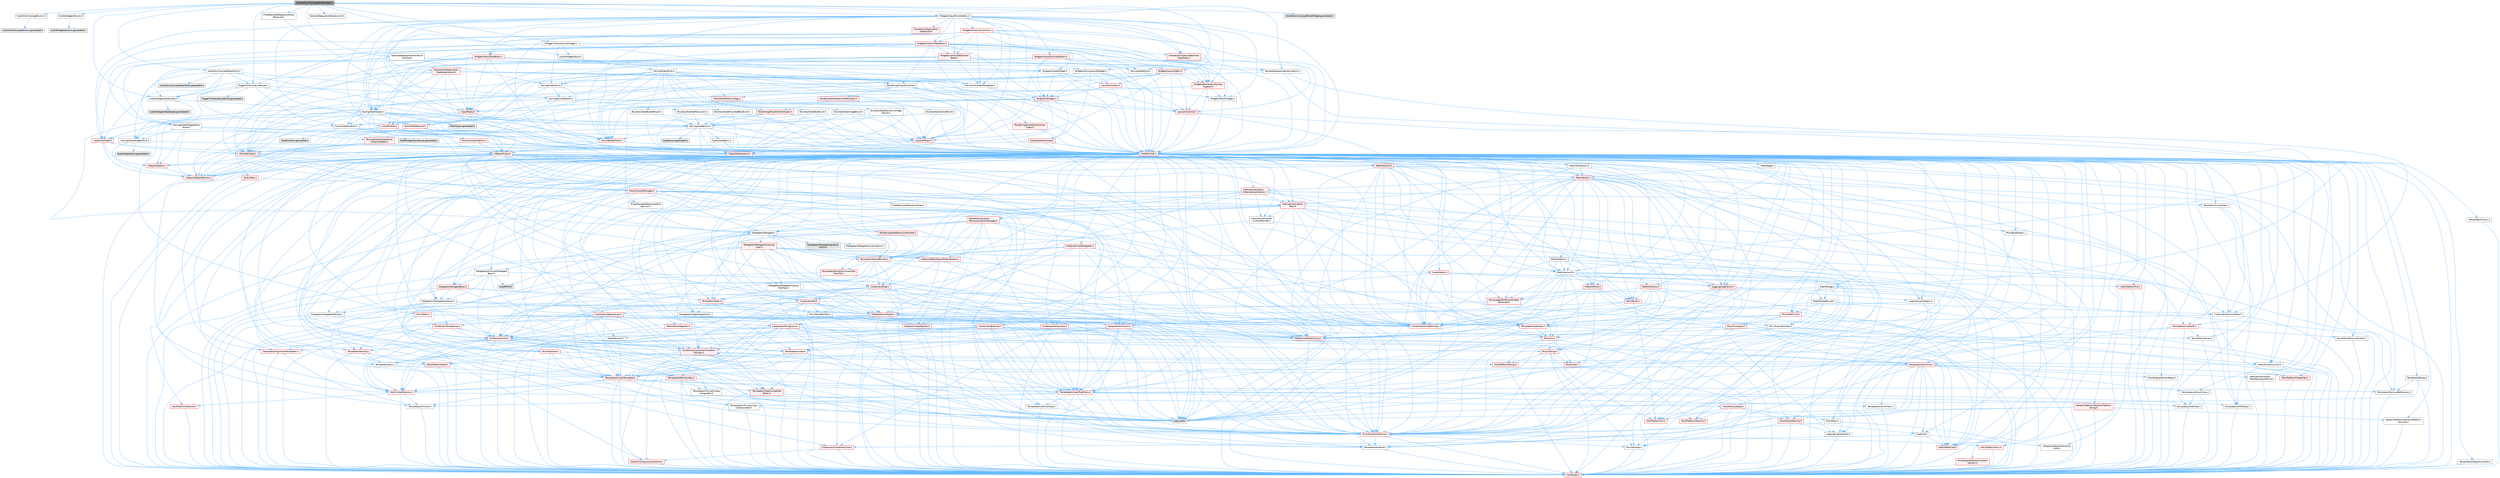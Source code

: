 digraph "SAudioOscilloscopePanelWidget.h"
{
 // INTERACTIVE_SVG=YES
 // LATEX_PDF_SIZE
  bgcolor="transparent";
  edge [fontname=Helvetica,fontsize=10,labelfontname=Helvetica,labelfontsize=10];
  node [fontname=Helvetica,fontsize=10,shape=box,height=0.2,width=0.4];
  Node1 [id="Node000001",label="SAudioOscilloscopePanelWidget.h",height=0.2,width=0.4,color="gray40", fillcolor="grey60", style="filled", fontcolor="black",tooltip=" "];
  Node1 -> Node2 [id="edge1_Node000001_Node000002",color="steelblue1",style="solid",tooltip=" "];
  Node2 [id="Node000002",label="AudioOscilloscopeEnums.h",height=0.2,width=0.4,color="grey40", fillcolor="white", style="filled",URL="$d8/d8c/AudioOscilloscopeEnums_8h.html",tooltip=" "];
  Node2 -> Node3 [id="edge2_Node000002_Node000003",color="steelblue1",style="solid",tooltip=" "];
  Node3 [id="Node000003",label="AudioOscilloscopeEnums.generated.h",height=0.2,width=0.4,color="grey60", fillcolor="#E0E0E0", style="filled",tooltip=" "];
  Node1 -> Node4 [id="edge3_Node000001_Node000004",color="steelblue1",style="solid",tooltip=" "];
  Node4 [id="Node000004",label="AudioOscilloscopePanelStyle.h",height=0.2,width=0.4,color="grey40", fillcolor="white", style="filled",URL="$d7/d56/AudioOscilloscopePanelStyle_8h.html",tooltip=" "];
  Node4 -> Node5 [id="edge4_Node000004_Node000005",color="steelblue1",style="solid",tooltip=" "];
  Node5 [id="Node000005",label="AudioWidgetsSlateTypes.h",height=0.2,width=0.4,color="grey40", fillcolor="white", style="filled",URL="$d1/d08/AudioWidgetsSlateTypes_8h.html",tooltip=" "];
  Node5 -> Node6 [id="edge5_Node000005_Node000006",color="steelblue1",style="solid",tooltip=" "];
  Node6 [id="Node000006",label="Delegates/Delegate.h",height=0.2,width=0.4,color="grey40", fillcolor="white", style="filled",URL="$d4/d80/Delegate_8h.html",tooltip=" "];
  Node6 -> Node7 [id="edge6_Node000006_Node000007",color="steelblue1",style="solid",tooltip=" "];
  Node7 [id="Node000007",label="CoreTypes.h",height=0.2,width=0.4,color="red", fillcolor="#FFF0F0", style="filled",URL="$dc/dec/CoreTypes_8h.html",tooltip=" "];
  Node6 -> Node21 [id="edge7_Node000006_Node000021",color="steelblue1",style="solid",tooltip=" "];
  Node21 [id="Node000021",label="Misc/AssertionMacros.h",height=0.2,width=0.4,color="red", fillcolor="#FFF0F0", style="filled",URL="$d0/dfa/AssertionMacros_8h.html",tooltip=" "];
  Node21 -> Node7 [id="edge8_Node000021_Node000007",color="steelblue1",style="solid",tooltip=" "];
  Node21 -> Node22 [id="edge9_Node000021_Node000022",color="steelblue1",style="solid",tooltip=" "];
  Node22 [id="Node000022",label="HAL/PlatformMisc.h",height=0.2,width=0.4,color="red", fillcolor="#FFF0F0", style="filled",URL="$d0/df5/PlatformMisc_8h.html",tooltip=" "];
  Node22 -> Node7 [id="edge10_Node000022_Node000007",color="steelblue1",style="solid",tooltip=" "];
  Node21 -> Node58 [id="edge11_Node000021_Node000058",color="steelblue1",style="solid",tooltip=" "];
  Node58 [id="Node000058",label="Templates/EnableIf.h",height=0.2,width=0.4,color="grey40", fillcolor="white", style="filled",URL="$d7/d60/EnableIf_8h.html",tooltip=" "];
  Node58 -> Node7 [id="edge12_Node000058_Node000007",color="steelblue1",style="solid",tooltip=" "];
  Node21 -> Node64 [id="edge13_Node000021_Node000064",color="steelblue1",style="solid",tooltip=" "];
  Node64 [id="Node000064",label="Misc/VarArgs.h",height=0.2,width=0.4,color="grey40", fillcolor="white", style="filled",URL="$d5/d6f/VarArgs_8h.html",tooltip=" "];
  Node64 -> Node7 [id="edge14_Node000064_Node000007",color="steelblue1",style="solid",tooltip=" "];
  Node6 -> Node72 [id="edge15_Node000006_Node000072",color="steelblue1",style="solid",tooltip=" "];
  Node72 [id="Node000072",label="UObject/NameTypes.h",height=0.2,width=0.4,color="red", fillcolor="#FFF0F0", style="filled",URL="$d6/d35/NameTypes_8h.html",tooltip=" "];
  Node72 -> Node7 [id="edge16_Node000072_Node000007",color="steelblue1",style="solid",tooltip=" "];
  Node72 -> Node21 [id="edge17_Node000072_Node000021",color="steelblue1",style="solid",tooltip=" "];
  Node72 -> Node73 [id="edge18_Node000072_Node000073",color="steelblue1",style="solid",tooltip=" "];
  Node73 [id="Node000073",label="HAL/UnrealMemory.h",height=0.2,width=0.4,color="red", fillcolor="#FFF0F0", style="filled",URL="$d9/d96/UnrealMemory_8h.html",tooltip=" "];
  Node73 -> Node7 [id="edge19_Node000073_Node000007",color="steelblue1",style="solid",tooltip=" "];
  Node73 -> Node77 [id="edge20_Node000073_Node000077",color="steelblue1",style="solid",tooltip=" "];
  Node77 [id="Node000077",label="HAL/MemoryBase.h",height=0.2,width=0.4,color="red", fillcolor="#FFF0F0", style="filled",URL="$d6/d9f/MemoryBase_8h.html",tooltip=" "];
  Node77 -> Node7 [id="edge21_Node000077_Node000007",color="steelblue1",style="solid",tooltip=" "];
  Node77 -> Node51 [id="edge22_Node000077_Node000051",color="steelblue1",style="solid",tooltip=" "];
  Node51 [id="Node000051",label="HAL/PlatformAtomics.h",height=0.2,width=0.4,color="red", fillcolor="#FFF0F0", style="filled",URL="$d3/d36/PlatformAtomics_8h.html",tooltip=" "];
  Node51 -> Node7 [id="edge23_Node000051_Node000007",color="steelblue1",style="solid",tooltip=" "];
  Node77 -> Node34 [id="edge24_Node000077_Node000034",color="steelblue1",style="solid",tooltip=" "];
  Node34 [id="Node000034",label="HAL/PlatformCrt.h",height=0.2,width=0.4,color="red", fillcolor="#FFF0F0", style="filled",URL="$d8/d75/PlatformCrt_8h.html",tooltip=" "];
  Node77 -> Node78 [id="edge25_Node000077_Node000078",color="steelblue1",style="solid",tooltip=" "];
  Node78 [id="Node000078",label="Misc/Exec.h",height=0.2,width=0.4,color="grey40", fillcolor="white", style="filled",URL="$de/ddb/Exec_8h.html",tooltip=" "];
  Node78 -> Node7 [id="edge26_Node000078_Node000007",color="steelblue1",style="solid",tooltip=" "];
  Node78 -> Node21 [id="edge27_Node000078_Node000021",color="steelblue1",style="solid",tooltip=" "];
  Node77 -> Node79 [id="edge28_Node000077_Node000079",color="steelblue1",style="solid",tooltip=" "];
  Node79 [id="Node000079",label="Misc/OutputDevice.h",height=0.2,width=0.4,color="red", fillcolor="#FFF0F0", style="filled",URL="$d7/d32/OutputDevice_8h.html",tooltip=" "];
  Node79 -> Node29 [id="edge29_Node000079_Node000029",color="steelblue1",style="solid",tooltip=" "];
  Node29 [id="Node000029",label="CoreFwd.h",height=0.2,width=0.4,color="grey40", fillcolor="white", style="filled",URL="$d1/d1e/CoreFwd_8h.html",tooltip=" "];
  Node29 -> Node7 [id="edge30_Node000029_Node000007",color="steelblue1",style="solid",tooltip=" "];
  Node29 -> Node30 [id="edge31_Node000029_Node000030",color="steelblue1",style="solid",tooltip=" "];
  Node30 [id="Node000030",label="Containers/ContainersFwd.h",height=0.2,width=0.4,color="red", fillcolor="#FFF0F0", style="filled",URL="$d4/d0a/ContainersFwd_8h.html",tooltip=" "];
  Node30 -> Node7 [id="edge32_Node000030_Node000007",color="steelblue1",style="solid",tooltip=" "];
  Node30 -> Node27 [id="edge33_Node000030_Node000027",color="steelblue1",style="solid",tooltip=" "];
  Node27 [id="Node000027",label="Traits/IsContiguousContainer.h",height=0.2,width=0.4,color="red", fillcolor="#FFF0F0", style="filled",URL="$d5/d3c/IsContiguousContainer_8h.html",tooltip=" "];
  Node27 -> Node7 [id="edge34_Node000027_Node000007",color="steelblue1",style="solid",tooltip=" "];
  Node29 -> Node31 [id="edge35_Node000029_Node000031",color="steelblue1",style="solid",tooltip=" "];
  Node31 [id="Node000031",label="Math/MathFwd.h",height=0.2,width=0.4,color="red", fillcolor="#FFF0F0", style="filled",URL="$d2/d10/MathFwd_8h.html",tooltip=" "];
  Node29 -> Node32 [id="edge36_Node000029_Node000032",color="steelblue1",style="solid",tooltip=" "];
  Node32 [id="Node000032",label="UObject/UObjectHierarchy\lFwd.h",height=0.2,width=0.4,color="grey40", fillcolor="white", style="filled",URL="$d3/d13/UObjectHierarchyFwd_8h.html",tooltip=" "];
  Node79 -> Node7 [id="edge37_Node000079_Node000007",color="steelblue1",style="solid",tooltip=" "];
  Node79 -> Node80 [id="edge38_Node000079_Node000080",color="steelblue1",style="solid",tooltip=" "];
  Node80 [id="Node000080",label="Logging/LogVerbosity.h",height=0.2,width=0.4,color="grey40", fillcolor="white", style="filled",URL="$d2/d8f/LogVerbosity_8h.html",tooltip=" "];
  Node80 -> Node7 [id="edge39_Node000080_Node000007",color="steelblue1",style="solid",tooltip=" "];
  Node79 -> Node64 [id="edge40_Node000079_Node000064",color="steelblue1",style="solid",tooltip=" "];
  Node73 -> Node90 [id="edge41_Node000073_Node000090",color="steelblue1",style="solid",tooltip=" "];
  Node90 [id="Node000090",label="HAL/PlatformMemory.h",height=0.2,width=0.4,color="red", fillcolor="#FFF0F0", style="filled",URL="$de/d68/PlatformMemory_8h.html",tooltip=" "];
  Node90 -> Node7 [id="edge42_Node000090_Node000007",color="steelblue1",style="solid",tooltip=" "];
  Node73 -> Node93 [id="edge43_Node000073_Node000093",color="steelblue1",style="solid",tooltip=" "];
  Node93 [id="Node000093",label="Templates/IsPointer.h",height=0.2,width=0.4,color="grey40", fillcolor="white", style="filled",URL="$d7/d05/IsPointer_8h.html",tooltip=" "];
  Node93 -> Node7 [id="edge44_Node000093_Node000007",color="steelblue1",style="solid",tooltip=" "];
  Node72 -> Node94 [id="edge45_Node000072_Node000094",color="steelblue1",style="solid",tooltip=" "];
  Node94 [id="Node000094",label="Templates/UnrealTypeTraits.h",height=0.2,width=0.4,color="red", fillcolor="#FFF0F0", style="filled",URL="$d2/d2d/UnrealTypeTraits_8h.html",tooltip=" "];
  Node94 -> Node7 [id="edge46_Node000094_Node000007",color="steelblue1",style="solid",tooltip=" "];
  Node94 -> Node93 [id="edge47_Node000094_Node000093",color="steelblue1",style="solid",tooltip=" "];
  Node94 -> Node21 [id="edge48_Node000094_Node000021",color="steelblue1",style="solid",tooltip=" "];
  Node94 -> Node86 [id="edge49_Node000094_Node000086",color="steelblue1",style="solid",tooltip=" "];
  Node86 [id="Node000086",label="Templates/AndOrNot.h",height=0.2,width=0.4,color="grey40", fillcolor="white", style="filled",URL="$db/d0a/AndOrNot_8h.html",tooltip=" "];
  Node86 -> Node7 [id="edge50_Node000086_Node000007",color="steelblue1",style="solid",tooltip=" "];
  Node94 -> Node58 [id="edge51_Node000094_Node000058",color="steelblue1",style="solid",tooltip=" "];
  Node94 -> Node95 [id="edge52_Node000094_Node000095",color="steelblue1",style="solid",tooltip=" "];
  Node95 [id="Node000095",label="Templates/IsArithmetic.h",height=0.2,width=0.4,color="grey40", fillcolor="white", style="filled",URL="$d2/d5d/IsArithmetic_8h.html",tooltip=" "];
  Node95 -> Node7 [id="edge53_Node000095_Node000007",color="steelblue1",style="solid",tooltip=" "];
  Node94 -> Node97 [id="edge54_Node000094_Node000097",color="steelblue1",style="solid",tooltip=" "];
  Node97 [id="Node000097",label="Templates/IsPODType.h",height=0.2,width=0.4,color="grey40", fillcolor="white", style="filled",URL="$d7/db1/IsPODType_8h.html",tooltip=" "];
  Node97 -> Node7 [id="edge55_Node000097_Node000007",color="steelblue1",style="solid",tooltip=" "];
  Node94 -> Node98 [id="edge56_Node000094_Node000098",color="steelblue1",style="solid",tooltip=" "];
  Node98 [id="Node000098",label="Templates/IsUECoreType.h",height=0.2,width=0.4,color="grey40", fillcolor="white", style="filled",URL="$d1/db8/IsUECoreType_8h.html",tooltip=" "];
  Node98 -> Node7 [id="edge57_Node000098_Node000007",color="steelblue1",style="solid",tooltip=" "];
  Node98 -> Node11 [id="edge58_Node000098_Node000011",color="steelblue1",style="solid",tooltip=" "];
  Node11 [id="Node000011",label="type_traits",height=0.2,width=0.4,color="grey60", fillcolor="#E0E0E0", style="filled",tooltip=" "];
  Node94 -> Node87 [id="edge59_Node000094_Node000087",color="steelblue1",style="solid",tooltip=" "];
  Node87 [id="Node000087",label="Templates/IsTriviallyCopy\lConstructible.h",height=0.2,width=0.4,color="grey40", fillcolor="white", style="filled",URL="$d3/d78/IsTriviallyCopyConstructible_8h.html",tooltip=" "];
  Node87 -> Node7 [id="edge60_Node000087_Node000007",color="steelblue1",style="solid",tooltip=" "];
  Node87 -> Node11 [id="edge61_Node000087_Node000011",color="steelblue1",style="solid",tooltip=" "];
  Node72 -> Node99 [id="edge62_Node000072_Node000099",color="steelblue1",style="solid",tooltip=" "];
  Node99 [id="Node000099",label="Templates/UnrealTemplate.h",height=0.2,width=0.4,color="red", fillcolor="#FFF0F0", style="filled",URL="$d4/d24/UnrealTemplate_8h.html",tooltip=" "];
  Node99 -> Node7 [id="edge63_Node000099_Node000007",color="steelblue1",style="solid",tooltip=" "];
  Node99 -> Node93 [id="edge64_Node000099_Node000093",color="steelblue1",style="solid",tooltip=" "];
  Node99 -> Node73 [id="edge65_Node000099_Node000073",color="steelblue1",style="solid",tooltip=" "];
  Node99 -> Node94 [id="edge66_Node000099_Node000094",color="steelblue1",style="solid",tooltip=" "];
  Node99 -> Node102 [id="edge67_Node000099_Node000102",color="steelblue1",style="solid",tooltip=" "];
  Node102 [id="Node000102",label="Templates/RemoveReference.h",height=0.2,width=0.4,color="grey40", fillcolor="white", style="filled",URL="$da/dbe/RemoveReference_8h.html",tooltip=" "];
  Node102 -> Node7 [id="edge68_Node000102_Node000007",color="steelblue1",style="solid",tooltip=" "];
  Node99 -> Node103 [id="edge69_Node000099_Node000103",color="steelblue1",style="solid",tooltip=" "];
  Node103 [id="Node000103",label="Templates/TypeCompatible\lBytes.h",height=0.2,width=0.4,color="red", fillcolor="#FFF0F0", style="filled",URL="$df/d0a/TypeCompatibleBytes_8h.html",tooltip=" "];
  Node103 -> Node7 [id="edge70_Node000103_Node000007",color="steelblue1",style="solid",tooltip=" "];
  Node103 -> Node11 [id="edge71_Node000103_Node000011",color="steelblue1",style="solid",tooltip=" "];
  Node99 -> Node27 [id="edge72_Node000099_Node000027",color="steelblue1",style="solid",tooltip=" "];
  Node99 -> Node11 [id="edge73_Node000099_Node000011",color="steelblue1",style="solid",tooltip=" "];
  Node72 -> Node105 [id="edge74_Node000072_Node000105",color="steelblue1",style="solid",tooltip=" "];
  Node105 [id="Node000105",label="Containers/UnrealString.h",height=0.2,width=0.4,color="red", fillcolor="#FFF0F0", style="filled",URL="$d5/dba/UnrealString_8h.html",tooltip=" "];
  Node72 -> Node112 [id="edge75_Node000072_Node000112",color="steelblue1",style="solid",tooltip=" "];
  Node112 [id="Node000112",label="Containers/StringConv.h",height=0.2,width=0.4,color="red", fillcolor="#FFF0F0", style="filled",URL="$d3/ddf/StringConv_8h.html",tooltip=" "];
  Node112 -> Node7 [id="edge76_Node000112_Node000007",color="steelblue1",style="solid",tooltip=" "];
  Node112 -> Node21 [id="edge77_Node000112_Node000021",color="steelblue1",style="solid",tooltip=" "];
  Node112 -> Node113 [id="edge78_Node000112_Node000113",color="steelblue1",style="solid",tooltip=" "];
  Node113 [id="Node000113",label="Containers/ContainerAllocation\lPolicies.h",height=0.2,width=0.4,color="red", fillcolor="#FFF0F0", style="filled",URL="$d7/dff/ContainerAllocationPolicies_8h.html",tooltip=" "];
  Node113 -> Node7 [id="edge79_Node000113_Node000007",color="steelblue1",style="solid",tooltip=" "];
  Node113 -> Node113 [id="edge80_Node000113_Node000113",color="steelblue1",style="solid",tooltip=" "];
  Node113 -> Node115 [id="edge81_Node000113_Node000115",color="steelblue1",style="solid",tooltip=" "];
  Node115 [id="Node000115",label="HAL/PlatformMath.h",height=0.2,width=0.4,color="red", fillcolor="#FFF0F0", style="filled",URL="$dc/d53/PlatformMath_8h.html",tooltip=" "];
  Node115 -> Node7 [id="edge82_Node000115_Node000007",color="steelblue1",style="solid",tooltip=" "];
  Node113 -> Node73 [id="edge83_Node000113_Node000073",color="steelblue1",style="solid",tooltip=" "];
  Node113 -> Node44 [id="edge84_Node000113_Node000044",color="steelblue1",style="solid",tooltip=" "];
  Node44 [id="Node000044",label="Math/NumericLimits.h",height=0.2,width=0.4,color="grey40", fillcolor="white", style="filled",URL="$df/d1b/NumericLimits_8h.html",tooltip=" "];
  Node44 -> Node7 [id="edge85_Node000044_Node000007",color="steelblue1",style="solid",tooltip=" "];
  Node113 -> Node21 [id="edge86_Node000113_Node000021",color="steelblue1",style="solid",tooltip=" "];
  Node113 -> Node124 [id="edge87_Node000113_Node000124",color="steelblue1",style="solid",tooltip=" "];
  Node124 [id="Node000124",label="Templates/MemoryOps.h",height=0.2,width=0.4,color="red", fillcolor="#FFF0F0", style="filled",URL="$db/dea/MemoryOps_8h.html",tooltip=" "];
  Node124 -> Node7 [id="edge88_Node000124_Node000007",color="steelblue1",style="solid",tooltip=" "];
  Node124 -> Node73 [id="edge89_Node000124_Node000073",color="steelblue1",style="solid",tooltip=" "];
  Node124 -> Node88 [id="edge90_Node000124_Node000088",color="steelblue1",style="solid",tooltip=" "];
  Node88 [id="Node000088",label="Templates/IsTriviallyCopy\lAssignable.h",height=0.2,width=0.4,color="grey40", fillcolor="white", style="filled",URL="$d2/df2/IsTriviallyCopyAssignable_8h.html",tooltip=" "];
  Node88 -> Node7 [id="edge91_Node000088_Node000007",color="steelblue1",style="solid",tooltip=" "];
  Node88 -> Node11 [id="edge92_Node000088_Node000011",color="steelblue1",style="solid",tooltip=" "];
  Node124 -> Node87 [id="edge93_Node000124_Node000087",color="steelblue1",style="solid",tooltip=" "];
  Node124 -> Node94 [id="edge94_Node000124_Node000094",color="steelblue1",style="solid",tooltip=" "];
  Node124 -> Node11 [id="edge95_Node000124_Node000011",color="steelblue1",style="solid",tooltip=" "];
  Node113 -> Node103 [id="edge96_Node000113_Node000103",color="steelblue1",style="solid",tooltip=" "];
  Node113 -> Node11 [id="edge97_Node000113_Node000011",color="steelblue1",style="solid",tooltip=" "];
  Node112 -> Node125 [id="edge98_Node000112_Node000125",color="steelblue1",style="solid",tooltip=" "];
  Node125 [id="Node000125",label="Containers/Array.h",height=0.2,width=0.4,color="red", fillcolor="#FFF0F0", style="filled",URL="$df/dd0/Array_8h.html",tooltip=" "];
  Node125 -> Node7 [id="edge99_Node000125_Node000007",color="steelblue1",style="solid",tooltip=" "];
  Node125 -> Node21 [id="edge100_Node000125_Node000021",color="steelblue1",style="solid",tooltip=" "];
  Node125 -> Node73 [id="edge101_Node000125_Node000073",color="steelblue1",style="solid",tooltip=" "];
  Node125 -> Node94 [id="edge102_Node000125_Node000094",color="steelblue1",style="solid",tooltip=" "];
  Node125 -> Node99 [id="edge103_Node000125_Node000099",color="steelblue1",style="solid",tooltip=" "];
  Node125 -> Node113 [id="edge104_Node000125_Node000113",color="steelblue1",style="solid",tooltip=" "];
  Node125 -> Node132 [id="edge105_Node000125_Node000132",color="steelblue1",style="solid",tooltip=" "];
  Node132 [id="Node000132",label="Serialization/Archive.h",height=0.2,width=0.4,color="red", fillcolor="#FFF0F0", style="filled",URL="$d7/d3b/Archive_8h.html",tooltip=" "];
  Node132 -> Node29 [id="edge106_Node000132_Node000029",color="steelblue1",style="solid",tooltip=" "];
  Node132 -> Node7 [id="edge107_Node000132_Node000007",color="steelblue1",style="solid",tooltip=" "];
  Node132 -> Node133 [id="edge108_Node000132_Node000133",color="steelblue1",style="solid",tooltip=" "];
  Node133 [id="Node000133",label="HAL/PlatformProperties.h",height=0.2,width=0.4,color="red", fillcolor="#FFF0F0", style="filled",URL="$d9/db0/PlatformProperties_8h.html",tooltip=" "];
  Node133 -> Node7 [id="edge109_Node000133_Node000007",color="steelblue1",style="solid",tooltip=" "];
  Node132 -> Node136 [id="edge110_Node000132_Node000136",color="steelblue1",style="solid",tooltip=" "];
  Node136 [id="Node000136",label="Internationalization\l/TextNamespaceFwd.h",height=0.2,width=0.4,color="grey40", fillcolor="white", style="filled",URL="$d8/d97/TextNamespaceFwd_8h.html",tooltip=" "];
  Node136 -> Node7 [id="edge111_Node000136_Node000007",color="steelblue1",style="solid",tooltip=" "];
  Node132 -> Node31 [id="edge112_Node000132_Node000031",color="steelblue1",style="solid",tooltip=" "];
  Node132 -> Node21 [id="edge113_Node000132_Node000021",color="steelblue1",style="solid",tooltip=" "];
  Node132 -> Node137 [id="edge114_Node000132_Node000137",color="steelblue1",style="solid",tooltip=" "];
  Node137 [id="Node000137",label="Misc/EngineVersionBase.h",height=0.2,width=0.4,color="grey40", fillcolor="white", style="filled",URL="$d5/d2b/EngineVersionBase_8h.html",tooltip=" "];
  Node137 -> Node7 [id="edge115_Node000137_Node000007",color="steelblue1",style="solid",tooltip=" "];
  Node132 -> Node64 [id="edge116_Node000132_Node000064",color="steelblue1",style="solid",tooltip=" "];
  Node132 -> Node58 [id="edge117_Node000132_Node000058",color="steelblue1",style="solid",tooltip=" "];
  Node132 -> Node140 [id="edge118_Node000132_Node000140",color="steelblue1",style="solid",tooltip=" "];
  Node140 [id="Node000140",label="Templates/IsEnumClass.h",height=0.2,width=0.4,color="grey40", fillcolor="white", style="filled",URL="$d7/d15/IsEnumClass_8h.html",tooltip=" "];
  Node140 -> Node7 [id="edge119_Node000140_Node000007",color="steelblue1",style="solid",tooltip=" "];
  Node140 -> Node86 [id="edge120_Node000140_Node000086",color="steelblue1",style="solid",tooltip=" "];
  Node132 -> Node99 [id="edge121_Node000132_Node000099",color="steelblue1",style="solid",tooltip=" "];
  Node125 -> Node158 [id="edge122_Node000125_Node000158",color="steelblue1",style="solid",tooltip=" "];
  Node158 [id="Node000158",label="Templates/Invoke.h",height=0.2,width=0.4,color="red", fillcolor="#FFF0F0", style="filled",URL="$d7/deb/Invoke_8h.html",tooltip=" "];
  Node158 -> Node7 [id="edge123_Node000158_Node000007",color="steelblue1",style="solid",tooltip=" "];
  Node158 -> Node99 [id="edge124_Node000158_Node000099",color="steelblue1",style="solid",tooltip=" "];
  Node158 -> Node11 [id="edge125_Node000158_Node000011",color="steelblue1",style="solid",tooltip=" "];
  Node125 -> Node163 [id="edge126_Node000125_Node000163",color="steelblue1",style="solid",tooltip=" "];
  Node163 [id="Node000163",label="Templates/Less.h",height=0.2,width=0.4,color="grey40", fillcolor="white", style="filled",URL="$de/dc8/Less_8h.html",tooltip=" "];
  Node163 -> Node7 [id="edge127_Node000163_Node000007",color="steelblue1",style="solid",tooltip=" "];
  Node163 -> Node99 [id="edge128_Node000163_Node000099",color="steelblue1",style="solid",tooltip=" "];
  Node125 -> Node171 [id="edge129_Node000125_Node000171",color="steelblue1",style="solid",tooltip=" "];
  Node171 [id="Node000171",label="Templates/Sorting.h",height=0.2,width=0.4,color="red", fillcolor="#FFF0F0", style="filled",URL="$d3/d9e/Sorting_8h.html",tooltip=" "];
  Node171 -> Node7 [id="edge130_Node000171_Node000007",color="steelblue1",style="solid",tooltip=" "];
  Node171 -> Node115 [id="edge131_Node000171_Node000115",color="steelblue1",style="solid",tooltip=" "];
  Node171 -> Node163 [id="edge132_Node000171_Node000163",color="steelblue1",style="solid",tooltip=" "];
  Node125 -> Node175 [id="edge133_Node000125_Node000175",color="steelblue1",style="solid",tooltip=" "];
  Node175 [id="Node000175",label="Templates/AlignmentTemplates.h",height=0.2,width=0.4,color="red", fillcolor="#FFF0F0", style="filled",URL="$dd/d32/AlignmentTemplates_8h.html",tooltip=" "];
  Node175 -> Node7 [id="edge134_Node000175_Node000007",color="steelblue1",style="solid",tooltip=" "];
  Node175 -> Node93 [id="edge135_Node000175_Node000093",color="steelblue1",style="solid",tooltip=" "];
  Node125 -> Node11 [id="edge136_Node000125_Node000011",color="steelblue1",style="solid",tooltip=" "];
  Node112 -> Node149 [id="edge137_Node000112_Node000149",color="steelblue1",style="solid",tooltip=" "];
  Node149 [id="Node000149",label="Misc/CString.h",height=0.2,width=0.4,color="red", fillcolor="#FFF0F0", style="filled",URL="$d2/d49/CString_8h.html",tooltip=" "];
  Node149 -> Node7 [id="edge138_Node000149_Node000007",color="steelblue1",style="solid",tooltip=" "];
  Node149 -> Node34 [id="edge139_Node000149_Node000034",color="steelblue1",style="solid",tooltip=" "];
  Node149 -> Node75 [id="edge140_Node000149_Node000075",color="steelblue1",style="solid",tooltip=" "];
  Node75 [id="Node000075",label="HAL/PlatformString.h",height=0.2,width=0.4,color="red", fillcolor="#FFF0F0", style="filled",URL="$db/db5/PlatformString_8h.html",tooltip=" "];
  Node75 -> Node7 [id="edge141_Node000075_Node000007",color="steelblue1",style="solid",tooltip=" "];
  Node149 -> Node21 [id="edge142_Node000149_Node000021",color="steelblue1",style="solid",tooltip=" "];
  Node149 -> Node150 [id="edge143_Node000149_Node000150",color="steelblue1",style="solid",tooltip=" "];
  Node150 [id="Node000150",label="Misc/Char.h",height=0.2,width=0.4,color="red", fillcolor="#FFF0F0", style="filled",URL="$d0/d58/Char_8h.html",tooltip=" "];
  Node150 -> Node7 [id="edge144_Node000150_Node000007",color="steelblue1",style="solid",tooltip=" "];
  Node150 -> Node11 [id="edge145_Node000150_Node000011",color="steelblue1",style="solid",tooltip=" "];
  Node149 -> Node64 [id="edge146_Node000149_Node000064",color="steelblue1",style="solid",tooltip=" "];
  Node112 -> Node176 [id="edge147_Node000112_Node000176",color="steelblue1",style="solid",tooltip=" "];
  Node176 [id="Node000176",label="Templates/IsArray.h",height=0.2,width=0.4,color="grey40", fillcolor="white", style="filled",URL="$d8/d8d/IsArray_8h.html",tooltip=" "];
  Node176 -> Node7 [id="edge148_Node000176_Node000007",color="steelblue1",style="solid",tooltip=" "];
  Node112 -> Node99 [id="edge149_Node000112_Node000099",color="steelblue1",style="solid",tooltip=" "];
  Node112 -> Node94 [id="edge150_Node000112_Node000094",color="steelblue1",style="solid",tooltip=" "];
  Node112 -> Node27 [id="edge151_Node000112_Node000027",color="steelblue1",style="solid",tooltip=" "];
  Node112 -> Node11 [id="edge152_Node000112_Node000011",color="steelblue1",style="solid",tooltip=" "];
  Node72 -> Node177 [id="edge153_Node000072_Node000177",color="steelblue1",style="solid",tooltip=" "];
  Node177 [id="Node000177",label="UObject/UnrealNames.h",height=0.2,width=0.4,color="red", fillcolor="#FFF0F0", style="filled",URL="$d8/db1/UnrealNames_8h.html",tooltip=" "];
  Node177 -> Node7 [id="edge154_Node000177_Node000007",color="steelblue1",style="solid",tooltip=" "];
  Node6 -> Node185 [id="edge155_Node000006_Node000185",color="steelblue1",style="solid",tooltip=" "];
  Node185 [id="Node000185",label="Templates/SharedPointer.h",height=0.2,width=0.4,color="red", fillcolor="#FFF0F0", style="filled",URL="$d2/d17/SharedPointer_8h.html",tooltip=" "];
  Node185 -> Node7 [id="edge156_Node000185_Node000007",color="steelblue1",style="solid",tooltip=" "];
  Node185 -> Node186 [id="edge157_Node000185_Node000186",color="steelblue1",style="solid",tooltip=" "];
  Node186 [id="Node000186",label="Templates/PointerIsConvertible\lFromTo.h",height=0.2,width=0.4,color="red", fillcolor="#FFF0F0", style="filled",URL="$d6/d65/PointerIsConvertibleFromTo_8h.html",tooltip=" "];
  Node186 -> Node7 [id="edge158_Node000186_Node000007",color="steelblue1",style="solid",tooltip=" "];
  Node186 -> Node11 [id="edge159_Node000186_Node000011",color="steelblue1",style="solid",tooltip=" "];
  Node185 -> Node21 [id="edge160_Node000185_Node000021",color="steelblue1",style="solid",tooltip=" "];
  Node185 -> Node73 [id="edge161_Node000185_Node000073",color="steelblue1",style="solid",tooltip=" "];
  Node185 -> Node125 [id="edge162_Node000185_Node000125",color="steelblue1",style="solid",tooltip=" "];
  Node185 -> Node187 [id="edge163_Node000185_Node000187",color="steelblue1",style="solid",tooltip=" "];
  Node187 [id="Node000187",label="Containers/Map.h",height=0.2,width=0.4,color="red", fillcolor="#FFF0F0", style="filled",URL="$df/d79/Map_8h.html",tooltip=" "];
  Node187 -> Node7 [id="edge164_Node000187_Node000007",color="steelblue1",style="solid",tooltip=" "];
  Node187 -> Node188 [id="edge165_Node000187_Node000188",color="steelblue1",style="solid",tooltip=" "];
  Node188 [id="Node000188",label="Algo/Reverse.h",height=0.2,width=0.4,color="grey40", fillcolor="white", style="filled",URL="$d5/d93/Reverse_8h.html",tooltip=" "];
  Node188 -> Node7 [id="edge166_Node000188_Node000007",color="steelblue1",style="solid",tooltip=" "];
  Node188 -> Node99 [id="edge167_Node000188_Node000099",color="steelblue1",style="solid",tooltip=" "];
  Node187 -> Node189 [id="edge168_Node000187_Node000189",color="steelblue1",style="solid",tooltip=" "];
  Node189 [id="Node000189",label="Containers/Set.h",height=0.2,width=0.4,color="red", fillcolor="#FFF0F0", style="filled",URL="$d4/d45/Set_8h.html",tooltip=" "];
  Node189 -> Node113 [id="edge169_Node000189_Node000113",color="steelblue1",style="solid",tooltip=" "];
  Node189 -> Node191 [id="edge170_Node000189_Node000191",color="steelblue1",style="solid",tooltip=" "];
  Node191 [id="Node000191",label="Containers/SparseArray.h",height=0.2,width=0.4,color="red", fillcolor="#FFF0F0", style="filled",URL="$d5/dbf/SparseArray_8h.html",tooltip=" "];
  Node191 -> Node7 [id="edge171_Node000191_Node000007",color="steelblue1",style="solid",tooltip=" "];
  Node191 -> Node21 [id="edge172_Node000191_Node000021",color="steelblue1",style="solid",tooltip=" "];
  Node191 -> Node73 [id="edge173_Node000191_Node000073",color="steelblue1",style="solid",tooltip=" "];
  Node191 -> Node94 [id="edge174_Node000191_Node000094",color="steelblue1",style="solid",tooltip=" "];
  Node191 -> Node99 [id="edge175_Node000191_Node000099",color="steelblue1",style="solid",tooltip=" "];
  Node191 -> Node113 [id="edge176_Node000191_Node000113",color="steelblue1",style="solid",tooltip=" "];
  Node191 -> Node163 [id="edge177_Node000191_Node000163",color="steelblue1",style="solid",tooltip=" "];
  Node191 -> Node125 [id="edge178_Node000191_Node000125",color="steelblue1",style="solid",tooltip=" "];
  Node191 -> Node174 [id="edge179_Node000191_Node000174",color="steelblue1",style="solid",tooltip=" "];
  Node174 [id="Node000174",label="Math/UnrealMathUtility.h",height=0.2,width=0.4,color="red", fillcolor="#FFF0F0", style="filled",URL="$db/db8/UnrealMathUtility_8h.html",tooltip=" "];
  Node174 -> Node7 [id="edge180_Node000174_Node000007",color="steelblue1",style="solid",tooltip=" "];
  Node174 -> Node21 [id="edge181_Node000174_Node000021",color="steelblue1",style="solid",tooltip=" "];
  Node174 -> Node115 [id="edge182_Node000174_Node000115",color="steelblue1",style="solid",tooltip=" "];
  Node174 -> Node31 [id="edge183_Node000174_Node000031",color="steelblue1",style="solid",tooltip=" "];
  Node191 -> Node192 [id="edge184_Node000191_Node000192",color="steelblue1",style="solid",tooltip=" "];
  Node192 [id="Node000192",label="Containers/ScriptArray.h",height=0.2,width=0.4,color="red", fillcolor="#FFF0F0", style="filled",URL="$dc/daf/ScriptArray_8h.html",tooltip=" "];
  Node192 -> Node7 [id="edge185_Node000192_Node000007",color="steelblue1",style="solid",tooltip=" "];
  Node192 -> Node21 [id="edge186_Node000192_Node000021",color="steelblue1",style="solid",tooltip=" "];
  Node192 -> Node73 [id="edge187_Node000192_Node000073",color="steelblue1",style="solid",tooltip=" "];
  Node192 -> Node113 [id="edge188_Node000192_Node000113",color="steelblue1",style="solid",tooltip=" "];
  Node192 -> Node125 [id="edge189_Node000192_Node000125",color="steelblue1",style="solid",tooltip=" "];
  Node191 -> Node193 [id="edge190_Node000191_Node000193",color="steelblue1",style="solid",tooltip=" "];
  Node193 [id="Node000193",label="Containers/BitArray.h",height=0.2,width=0.4,color="red", fillcolor="#FFF0F0", style="filled",URL="$d1/de4/BitArray_8h.html",tooltip=" "];
  Node193 -> Node113 [id="edge191_Node000193_Node000113",color="steelblue1",style="solid",tooltip=" "];
  Node193 -> Node7 [id="edge192_Node000193_Node000007",color="steelblue1",style="solid",tooltip=" "];
  Node193 -> Node51 [id="edge193_Node000193_Node000051",color="steelblue1",style="solid",tooltip=" "];
  Node193 -> Node73 [id="edge194_Node000193_Node000073",color="steelblue1",style="solid",tooltip=" "];
  Node193 -> Node174 [id="edge195_Node000193_Node000174",color="steelblue1",style="solid",tooltip=" "];
  Node193 -> Node21 [id="edge196_Node000193_Node000021",color="steelblue1",style="solid",tooltip=" "];
  Node193 -> Node132 [id="edge197_Node000193_Node000132",color="steelblue1",style="solid",tooltip=" "];
  Node193 -> Node58 [id="edge198_Node000193_Node000058",color="steelblue1",style="solid",tooltip=" "];
  Node193 -> Node158 [id="edge199_Node000193_Node000158",color="steelblue1",style="solid",tooltip=" "];
  Node193 -> Node99 [id="edge200_Node000193_Node000099",color="steelblue1",style="solid",tooltip=" "];
  Node193 -> Node94 [id="edge201_Node000193_Node000094",color="steelblue1",style="solid",tooltip=" "];
  Node191 -> Node105 [id="edge202_Node000191_Node000105",color="steelblue1",style="solid",tooltip=" "];
  Node189 -> Node30 [id="edge203_Node000189_Node000030",color="steelblue1",style="solid",tooltip=" "];
  Node189 -> Node174 [id="edge204_Node000189_Node000174",color="steelblue1",style="solid",tooltip=" "];
  Node189 -> Node21 [id="edge205_Node000189_Node000021",color="steelblue1",style="solid",tooltip=" "];
  Node189 -> Node209 [id="edge206_Node000189_Node000209",color="steelblue1",style="solid",tooltip=" "];
  Node209 [id="Node000209",label="Misc/StructBuilder.h",height=0.2,width=0.4,color="grey40", fillcolor="white", style="filled",URL="$d9/db3/StructBuilder_8h.html",tooltip=" "];
  Node209 -> Node7 [id="edge207_Node000209_Node000007",color="steelblue1",style="solid",tooltip=" "];
  Node209 -> Node174 [id="edge208_Node000209_Node000174",color="steelblue1",style="solid",tooltip=" "];
  Node209 -> Node175 [id="edge209_Node000209_Node000175",color="steelblue1",style="solid",tooltip=" "];
  Node189 -> Node210 [id="edge210_Node000189_Node000210",color="steelblue1",style="solid",tooltip=" "];
  Node210 [id="Node000210",label="Templates/Function.h",height=0.2,width=0.4,color="red", fillcolor="#FFF0F0", style="filled",URL="$df/df5/Function_8h.html",tooltip=" "];
  Node210 -> Node7 [id="edge211_Node000210_Node000007",color="steelblue1",style="solid",tooltip=" "];
  Node210 -> Node21 [id="edge212_Node000210_Node000021",color="steelblue1",style="solid",tooltip=" "];
  Node210 -> Node73 [id="edge213_Node000210_Node000073",color="steelblue1",style="solid",tooltip=" "];
  Node210 -> Node94 [id="edge214_Node000210_Node000094",color="steelblue1",style="solid",tooltip=" "];
  Node210 -> Node158 [id="edge215_Node000210_Node000158",color="steelblue1",style="solid",tooltip=" "];
  Node210 -> Node99 [id="edge216_Node000210_Node000099",color="steelblue1",style="solid",tooltip=" "];
  Node210 -> Node174 [id="edge217_Node000210_Node000174",color="steelblue1",style="solid",tooltip=" "];
  Node210 -> Node11 [id="edge218_Node000210_Node000011",color="steelblue1",style="solid",tooltip=" "];
  Node189 -> Node171 [id="edge219_Node000189_Node000171",color="steelblue1",style="solid",tooltip=" "];
  Node189 -> Node147 [id="edge220_Node000189_Node000147",color="steelblue1",style="solid",tooltip=" "];
  Node147 [id="Node000147",label="Templates/TypeHash.h",height=0.2,width=0.4,color="red", fillcolor="#FFF0F0", style="filled",URL="$d1/d62/TypeHash_8h.html",tooltip=" "];
  Node147 -> Node7 [id="edge221_Node000147_Node000007",color="steelblue1",style="solid",tooltip=" "];
  Node147 -> Node148 [id="edge222_Node000147_Node000148",color="steelblue1",style="solid",tooltip=" "];
  Node148 [id="Node000148",label="Misc/Crc.h",height=0.2,width=0.4,color="red", fillcolor="#FFF0F0", style="filled",URL="$d4/dd2/Crc_8h.html",tooltip=" "];
  Node148 -> Node7 [id="edge223_Node000148_Node000007",color="steelblue1",style="solid",tooltip=" "];
  Node148 -> Node75 [id="edge224_Node000148_Node000075",color="steelblue1",style="solid",tooltip=" "];
  Node148 -> Node21 [id="edge225_Node000148_Node000021",color="steelblue1",style="solid",tooltip=" "];
  Node148 -> Node149 [id="edge226_Node000148_Node000149",color="steelblue1",style="solid",tooltip=" "];
  Node148 -> Node150 [id="edge227_Node000148_Node000150",color="steelblue1",style="solid",tooltip=" "];
  Node148 -> Node94 [id="edge228_Node000148_Node000094",color="steelblue1",style="solid",tooltip=" "];
  Node147 -> Node11 [id="edge229_Node000147_Node000011",color="steelblue1",style="solid",tooltip=" "];
  Node189 -> Node99 [id="edge230_Node000189_Node000099",color="steelblue1",style="solid",tooltip=" "];
  Node189 -> Node11 [id="edge231_Node000189_Node000011",color="steelblue1",style="solid",tooltip=" "];
  Node187 -> Node105 [id="edge232_Node000187_Node000105",color="steelblue1",style="solid",tooltip=" "];
  Node187 -> Node21 [id="edge233_Node000187_Node000021",color="steelblue1",style="solid",tooltip=" "];
  Node187 -> Node209 [id="edge234_Node000187_Node000209",color="steelblue1",style="solid",tooltip=" "];
  Node187 -> Node210 [id="edge235_Node000187_Node000210",color="steelblue1",style="solid",tooltip=" "];
  Node187 -> Node171 [id="edge236_Node000187_Node000171",color="steelblue1",style="solid",tooltip=" "];
  Node187 -> Node213 [id="edge237_Node000187_Node000213",color="steelblue1",style="solid",tooltip=" "];
  Node213 [id="Node000213",label="Templates/Tuple.h",height=0.2,width=0.4,color="red", fillcolor="#FFF0F0", style="filled",URL="$d2/d4f/Tuple_8h.html",tooltip=" "];
  Node213 -> Node7 [id="edge238_Node000213_Node000007",color="steelblue1",style="solid",tooltip=" "];
  Node213 -> Node99 [id="edge239_Node000213_Node000099",color="steelblue1",style="solid",tooltip=" "];
  Node213 -> Node214 [id="edge240_Node000213_Node000214",color="steelblue1",style="solid",tooltip=" "];
  Node214 [id="Node000214",label="Delegates/IntegerSequence.h",height=0.2,width=0.4,color="grey40", fillcolor="white", style="filled",URL="$d2/dcc/IntegerSequence_8h.html",tooltip=" "];
  Node214 -> Node7 [id="edge241_Node000214_Node000007",color="steelblue1",style="solid",tooltip=" "];
  Node213 -> Node158 [id="edge242_Node000213_Node000158",color="steelblue1",style="solid",tooltip=" "];
  Node213 -> Node147 [id="edge243_Node000213_Node000147",color="steelblue1",style="solid",tooltip=" "];
  Node213 -> Node11 [id="edge244_Node000213_Node000011",color="steelblue1",style="solid",tooltip=" "];
  Node187 -> Node99 [id="edge245_Node000187_Node000099",color="steelblue1",style="solid",tooltip=" "];
  Node187 -> Node94 [id="edge246_Node000187_Node000094",color="steelblue1",style="solid",tooltip=" "];
  Node187 -> Node11 [id="edge247_Node000187_Node000011",color="steelblue1",style="solid",tooltip=" "];
  Node185 -> Node216 [id="edge248_Node000185_Node000216",color="steelblue1",style="solid",tooltip=" "];
  Node216 [id="Node000216",label="CoreGlobals.h",height=0.2,width=0.4,color="red", fillcolor="#FFF0F0", style="filled",URL="$d5/d8c/CoreGlobals_8h.html",tooltip=" "];
  Node216 -> Node105 [id="edge249_Node000216_Node000105",color="steelblue1",style="solid",tooltip=" "];
  Node216 -> Node7 [id="edge250_Node000216_Node000007",color="steelblue1",style="solid",tooltip=" "];
  Node216 -> Node217 [id="edge251_Node000216_Node000217",color="steelblue1",style="solid",tooltip=" "];
  Node217 [id="Node000217",label="HAL/PlatformTLS.h",height=0.2,width=0.4,color="red", fillcolor="#FFF0F0", style="filled",URL="$d0/def/PlatformTLS_8h.html",tooltip=" "];
  Node217 -> Node7 [id="edge252_Node000217_Node000007",color="steelblue1",style="solid",tooltip=" "];
  Node216 -> Node220 [id="edge253_Node000216_Node000220",color="steelblue1",style="solid",tooltip=" "];
  Node220 [id="Node000220",label="Logging/LogMacros.h",height=0.2,width=0.4,color="red", fillcolor="#FFF0F0", style="filled",URL="$d0/d16/LogMacros_8h.html",tooltip=" "];
  Node220 -> Node105 [id="edge254_Node000220_Node000105",color="steelblue1",style="solid",tooltip=" "];
  Node220 -> Node7 [id="edge255_Node000220_Node000007",color="steelblue1",style="solid",tooltip=" "];
  Node220 -> Node221 [id="edge256_Node000220_Node000221",color="steelblue1",style="solid",tooltip=" "];
  Node221 [id="Node000221",label="Logging/LogCategory.h",height=0.2,width=0.4,color="grey40", fillcolor="white", style="filled",URL="$d9/d36/LogCategory_8h.html",tooltip=" "];
  Node221 -> Node7 [id="edge257_Node000221_Node000007",color="steelblue1",style="solid",tooltip=" "];
  Node221 -> Node80 [id="edge258_Node000221_Node000080",color="steelblue1",style="solid",tooltip=" "];
  Node221 -> Node72 [id="edge259_Node000221_Node000072",color="steelblue1",style="solid",tooltip=" "];
  Node220 -> Node80 [id="edge260_Node000220_Node000080",color="steelblue1",style="solid",tooltip=" "];
  Node220 -> Node21 [id="edge261_Node000220_Node000021",color="steelblue1",style="solid",tooltip=" "];
  Node220 -> Node64 [id="edge262_Node000220_Node000064",color="steelblue1",style="solid",tooltip=" "];
  Node220 -> Node58 [id="edge263_Node000220_Node000058",color="steelblue1",style="solid",tooltip=" "];
  Node220 -> Node11 [id="edge264_Node000220_Node000011",color="steelblue1",style="solid",tooltip=" "];
  Node216 -> Node79 [id="edge265_Node000216_Node000079",color="steelblue1",style="solid",tooltip=" "];
  Node216 -> Node72 [id="edge266_Node000216_Node000072",color="steelblue1",style="solid",tooltip=" "];
  Node6 -> Node228 [id="edge267_Node000006_Node000228",color="steelblue1",style="solid",tooltip=" "];
  Node228 [id="Node000228",label="UObject/WeakObjectPtrTemplates.h",height=0.2,width=0.4,color="red", fillcolor="#FFF0F0", style="filled",URL="$d8/d3b/WeakObjectPtrTemplates_8h.html",tooltip=" "];
  Node228 -> Node7 [id="edge268_Node000228_Node000007",color="steelblue1",style="solid",tooltip=" "];
  Node228 -> Node187 [id="edge269_Node000228_Node000187",color="steelblue1",style="solid",tooltip=" "];
  Node228 -> Node11 [id="edge270_Node000228_Node000011",color="steelblue1",style="solid",tooltip=" "];
  Node6 -> Node231 [id="edge271_Node000006_Node000231",color="steelblue1",style="solid",tooltip=" "];
  Node231 [id="Node000231",label="Delegates/MulticastDelegate\lBase.h",height=0.2,width=0.4,color="grey40", fillcolor="white", style="filled",URL="$db/d16/MulticastDelegateBase_8h.html",tooltip=" "];
  Node231 -> Node226 [id="edge272_Node000231_Node000226",color="steelblue1",style="solid",tooltip=" "];
  Node226 [id="Node000226",label="AutoRTFM.h",height=0.2,width=0.4,color="grey60", fillcolor="#E0E0E0", style="filled",tooltip=" "];
  Node231 -> Node7 [id="edge273_Node000231_Node000007",color="steelblue1",style="solid",tooltip=" "];
  Node231 -> Node113 [id="edge274_Node000231_Node000113",color="steelblue1",style="solid",tooltip=" "];
  Node231 -> Node125 [id="edge275_Node000231_Node000125",color="steelblue1",style="solid",tooltip=" "];
  Node231 -> Node174 [id="edge276_Node000231_Node000174",color="steelblue1",style="solid",tooltip=" "];
  Node231 -> Node232 [id="edge277_Node000231_Node000232",color="steelblue1",style="solid",tooltip=" "];
  Node232 [id="Node000232",label="Delegates/IDelegateInstance.h",height=0.2,width=0.4,color="grey40", fillcolor="white", style="filled",URL="$d2/d10/IDelegateInstance_8h.html",tooltip=" "];
  Node232 -> Node7 [id="edge278_Node000232_Node000007",color="steelblue1",style="solid",tooltip=" "];
  Node232 -> Node147 [id="edge279_Node000232_Node000147",color="steelblue1",style="solid",tooltip=" "];
  Node232 -> Node72 [id="edge280_Node000232_Node000072",color="steelblue1",style="solid",tooltip=" "];
  Node232 -> Node233 [id="edge281_Node000232_Node000233",color="steelblue1",style="solid",tooltip=" "];
  Node233 [id="Node000233",label="Delegates/DelegateSettings.h",height=0.2,width=0.4,color="grey40", fillcolor="white", style="filled",URL="$d0/d97/DelegateSettings_8h.html",tooltip=" "];
  Node233 -> Node7 [id="edge282_Node000233_Node000007",color="steelblue1",style="solid",tooltip=" "];
  Node231 -> Node234 [id="edge283_Node000231_Node000234",color="steelblue1",style="solid",tooltip=" "];
  Node234 [id="Node000234",label="Delegates/DelegateBase.h",height=0.2,width=0.4,color="red", fillcolor="#FFF0F0", style="filled",URL="$da/d67/DelegateBase_8h.html",tooltip=" "];
  Node234 -> Node7 [id="edge284_Node000234_Node000007",color="steelblue1",style="solid",tooltip=" "];
  Node234 -> Node113 [id="edge285_Node000234_Node000113",color="steelblue1",style="solid",tooltip=" "];
  Node234 -> Node174 [id="edge286_Node000234_Node000174",color="steelblue1",style="solid",tooltip=" "];
  Node234 -> Node72 [id="edge287_Node000234_Node000072",color="steelblue1",style="solid",tooltip=" "];
  Node234 -> Node233 [id="edge288_Node000234_Node000233",color="steelblue1",style="solid",tooltip=" "];
  Node234 -> Node232 [id="edge289_Node000234_Node000232",color="steelblue1",style="solid",tooltip=" "];
  Node6 -> Node214 [id="edge290_Node000006_Node000214",color="steelblue1",style="solid",tooltip=" "];
  Node6 -> Node226 [id="edge291_Node000006_Node000226",color="steelblue1",style="solid",tooltip=" "];
  Node6 -> Node242 [id="edge292_Node000006_Node000242",color="steelblue1",style="solid",tooltip=" "];
  Node242 [id="Node000242",label="Delegates/DelegateInstance\lInterface.h",height=0.2,width=0.4,color="grey40", fillcolor="white", style="filled",URL="$de/d82/DelegateInstanceInterface_8h.html",tooltip=" "];
  Node242 -> Node21 [id="edge293_Node000242_Node000021",color="steelblue1",style="solid",tooltip=" "];
  Node242 -> Node103 [id="edge294_Node000242_Node000103",color="steelblue1",style="solid",tooltip=" "];
  Node242 -> Node213 [id="edge295_Node000242_Node000213",color="steelblue1",style="solid",tooltip=" "];
  Node6 -> Node243 [id="edge296_Node000006_Node000243",color="steelblue1",style="solid",tooltip=" "];
  Node243 [id="Node000243",label="Delegates/DelegateInstances\lImpl.h",height=0.2,width=0.4,color="red", fillcolor="#FFF0F0", style="filled",URL="$d5/dc6/DelegateInstancesImpl_8h.html",tooltip=" "];
  Node243 -> Node7 [id="edge297_Node000243_Node000007",color="steelblue1",style="solid",tooltip=" "];
  Node243 -> Node242 [id="edge298_Node000243_Node000242",color="steelblue1",style="solid",tooltip=" "];
  Node243 -> Node232 [id="edge299_Node000243_Node000232",color="steelblue1",style="solid",tooltip=" "];
  Node243 -> Node234 [id="edge300_Node000243_Node000234",color="steelblue1",style="solid",tooltip=" "];
  Node243 -> Node21 [id="edge301_Node000243_Node000021",color="steelblue1",style="solid",tooltip=" "];
  Node243 -> Node102 [id="edge302_Node000243_Node000102",color="steelblue1",style="solid",tooltip=" "];
  Node243 -> Node185 [id="edge303_Node000243_Node000185",color="steelblue1",style="solid",tooltip=" "];
  Node243 -> Node213 [id="edge304_Node000243_Node000213",color="steelblue1",style="solid",tooltip=" "];
  Node243 -> Node94 [id="edge305_Node000243_Node000094",color="steelblue1",style="solid",tooltip=" "];
  Node243 -> Node72 [id="edge306_Node000243_Node000072",color="steelblue1",style="solid",tooltip=" "];
  Node243 -> Node228 [id="edge307_Node000243_Node000228",color="steelblue1",style="solid",tooltip=" "];
  Node6 -> Node244 [id="edge308_Node000006_Node000244",color="steelblue1",style="solid",tooltip=" "];
  Node244 [id="Node000244",label="Delegates/DelegateSignature\lImpl.inl",height=0.2,width=0.4,color="grey60", fillcolor="#E0E0E0", style="filled",tooltip=" "];
  Node6 -> Node245 [id="edge309_Node000006_Node000245",color="steelblue1",style="solid",tooltip=" "];
  Node245 [id="Node000245",label="Delegates/DelegateCombinations.h",height=0.2,width=0.4,color="grey40", fillcolor="white", style="filled",URL="$d3/d23/DelegateCombinations_8h.html",tooltip=" "];
  Node5 -> Node246 [id="edge310_Node000005_Node000246",color="steelblue1",style="solid",tooltip=" "];
  Node246 [id="Node000246",label="Styling/SlateTypes.h",height=0.2,width=0.4,color="grey40", fillcolor="white", style="filled",URL="$d2/d6f/SlateTypes_8h.html",tooltip=" "];
  Node246 -> Node247 [id="edge311_Node000246_Node000247",color="steelblue1",style="solid",tooltip=" "];
  Node247 [id="Node000247",label="CoreMinimal.h",height=0.2,width=0.4,color="red", fillcolor="#FFF0F0", style="filled",URL="$d7/d67/CoreMinimal_8h.html",tooltip=" "];
  Node247 -> Node7 [id="edge312_Node000247_Node000007",color="steelblue1",style="solid",tooltip=" "];
  Node247 -> Node29 [id="edge313_Node000247_Node000029",color="steelblue1",style="solid",tooltip=" "];
  Node247 -> Node32 [id="edge314_Node000247_Node000032",color="steelblue1",style="solid",tooltip=" "];
  Node247 -> Node30 [id="edge315_Node000247_Node000030",color="steelblue1",style="solid",tooltip=" "];
  Node247 -> Node64 [id="edge316_Node000247_Node000064",color="steelblue1",style="solid",tooltip=" "];
  Node247 -> Node80 [id="edge317_Node000247_Node000080",color="steelblue1",style="solid",tooltip=" "];
  Node247 -> Node79 [id="edge318_Node000247_Node000079",color="steelblue1",style="solid",tooltip=" "];
  Node247 -> Node34 [id="edge319_Node000247_Node000034",color="steelblue1",style="solid",tooltip=" "];
  Node247 -> Node22 [id="edge320_Node000247_Node000022",color="steelblue1",style="solid",tooltip=" "];
  Node247 -> Node21 [id="edge321_Node000247_Node000021",color="steelblue1",style="solid",tooltip=" "];
  Node247 -> Node93 [id="edge322_Node000247_Node000093",color="steelblue1",style="solid",tooltip=" "];
  Node247 -> Node90 [id="edge323_Node000247_Node000090",color="steelblue1",style="solid",tooltip=" "];
  Node247 -> Node51 [id="edge324_Node000247_Node000051",color="steelblue1",style="solid",tooltip=" "];
  Node247 -> Node78 [id="edge325_Node000247_Node000078",color="steelblue1",style="solid",tooltip=" "];
  Node247 -> Node77 [id="edge326_Node000247_Node000077",color="steelblue1",style="solid",tooltip=" "];
  Node247 -> Node73 [id="edge327_Node000247_Node000073",color="steelblue1",style="solid",tooltip=" "];
  Node247 -> Node95 [id="edge328_Node000247_Node000095",color="steelblue1",style="solid",tooltip=" "];
  Node247 -> Node86 [id="edge329_Node000247_Node000086",color="steelblue1",style="solid",tooltip=" "];
  Node247 -> Node97 [id="edge330_Node000247_Node000097",color="steelblue1",style="solid",tooltip=" "];
  Node247 -> Node98 [id="edge331_Node000247_Node000098",color="steelblue1",style="solid",tooltip=" "];
  Node247 -> Node87 [id="edge332_Node000247_Node000087",color="steelblue1",style="solid",tooltip=" "];
  Node247 -> Node94 [id="edge333_Node000247_Node000094",color="steelblue1",style="solid",tooltip=" "];
  Node247 -> Node58 [id="edge334_Node000247_Node000058",color="steelblue1",style="solid",tooltip=" "];
  Node247 -> Node102 [id="edge335_Node000247_Node000102",color="steelblue1",style="solid",tooltip=" "];
  Node247 -> Node248 [id="edge336_Node000247_Node000248",color="steelblue1",style="solid",tooltip=" "];
  Node248 [id="Node000248",label="Templates/IntegralConstant.h",height=0.2,width=0.4,color="grey40", fillcolor="white", style="filled",URL="$db/d1b/IntegralConstant_8h.html",tooltip=" "];
  Node248 -> Node7 [id="edge337_Node000248_Node000007",color="steelblue1",style="solid",tooltip=" "];
  Node247 -> Node249 [id="edge338_Node000247_Node000249",color="steelblue1",style="solid",tooltip=" "];
  Node249 [id="Node000249",label="Templates/IsClass.h",height=0.2,width=0.4,color="grey40", fillcolor="white", style="filled",URL="$db/dcb/IsClass_8h.html",tooltip=" "];
  Node249 -> Node7 [id="edge339_Node000249_Node000007",color="steelblue1",style="solid",tooltip=" "];
  Node247 -> Node103 [id="edge340_Node000247_Node000103",color="steelblue1",style="solid",tooltip=" "];
  Node247 -> Node27 [id="edge341_Node000247_Node000027",color="steelblue1",style="solid",tooltip=" "];
  Node247 -> Node99 [id="edge342_Node000247_Node000099",color="steelblue1",style="solid",tooltip=" "];
  Node247 -> Node44 [id="edge343_Node000247_Node000044",color="steelblue1",style="solid",tooltip=" "];
  Node247 -> Node115 [id="edge344_Node000247_Node000115",color="steelblue1",style="solid",tooltip=" "];
  Node247 -> Node88 [id="edge345_Node000247_Node000088",color="steelblue1",style="solid",tooltip=" "];
  Node247 -> Node124 [id="edge346_Node000247_Node000124",color="steelblue1",style="solid",tooltip=" "];
  Node247 -> Node113 [id="edge347_Node000247_Node000113",color="steelblue1",style="solid",tooltip=" "];
  Node247 -> Node140 [id="edge348_Node000247_Node000140",color="steelblue1",style="solid",tooltip=" "];
  Node247 -> Node133 [id="edge349_Node000247_Node000133",color="steelblue1",style="solid",tooltip=" "];
  Node247 -> Node137 [id="edge350_Node000247_Node000137",color="steelblue1",style="solid",tooltip=" "];
  Node247 -> Node136 [id="edge351_Node000247_Node000136",color="steelblue1",style="solid",tooltip=" "];
  Node247 -> Node132 [id="edge352_Node000247_Node000132",color="steelblue1",style="solid",tooltip=" "];
  Node247 -> Node163 [id="edge353_Node000247_Node000163",color="steelblue1",style="solid",tooltip=" "];
  Node247 -> Node171 [id="edge354_Node000247_Node000171",color="steelblue1",style="solid",tooltip=" "];
  Node247 -> Node150 [id="edge355_Node000247_Node000150",color="steelblue1",style="solid",tooltip=" "];
  Node247 -> Node250 [id="edge356_Node000247_Node000250",color="steelblue1",style="solid",tooltip=" "];
  Node250 [id="Node000250",label="GenericPlatform/GenericPlatform\lStricmp.h",height=0.2,width=0.4,color="grey40", fillcolor="white", style="filled",URL="$d2/d86/GenericPlatformStricmp_8h.html",tooltip=" "];
  Node250 -> Node7 [id="edge357_Node000250_Node000007",color="steelblue1",style="solid",tooltip=" "];
  Node247 -> Node251 [id="edge358_Node000247_Node000251",color="steelblue1",style="solid",tooltip=" "];
  Node251 [id="Node000251",label="GenericPlatform/GenericPlatform\lString.h",height=0.2,width=0.4,color="red", fillcolor="#FFF0F0", style="filled",URL="$dd/d20/GenericPlatformString_8h.html",tooltip=" "];
  Node251 -> Node7 [id="edge359_Node000251_Node000007",color="steelblue1",style="solid",tooltip=" "];
  Node251 -> Node250 [id="edge360_Node000251_Node000250",color="steelblue1",style="solid",tooltip=" "];
  Node251 -> Node58 [id="edge361_Node000251_Node000058",color="steelblue1",style="solid",tooltip=" "];
  Node251 -> Node11 [id="edge362_Node000251_Node000011",color="steelblue1",style="solid",tooltip=" "];
  Node247 -> Node75 [id="edge363_Node000247_Node000075",color="steelblue1",style="solid",tooltip=" "];
  Node247 -> Node149 [id="edge364_Node000247_Node000149",color="steelblue1",style="solid",tooltip=" "];
  Node247 -> Node148 [id="edge365_Node000247_Node000148",color="steelblue1",style="solid",tooltip=" "];
  Node247 -> Node174 [id="edge366_Node000247_Node000174",color="steelblue1",style="solid",tooltip=" "];
  Node247 -> Node105 [id="edge367_Node000247_Node000105",color="steelblue1",style="solid",tooltip=" "];
  Node247 -> Node125 [id="edge368_Node000247_Node000125",color="steelblue1",style="solid",tooltip=" "];
  Node247 -> Node252 [id="edge369_Node000247_Node000252",color="steelblue1",style="solid",tooltip=" "];
  Node252 [id="Node000252",label="Misc/FrameNumber.h",height=0.2,width=0.4,color="grey40", fillcolor="white", style="filled",URL="$dd/dbd/FrameNumber_8h.html",tooltip=" "];
  Node252 -> Node7 [id="edge370_Node000252_Node000007",color="steelblue1",style="solid",tooltip=" "];
  Node252 -> Node44 [id="edge371_Node000252_Node000044",color="steelblue1",style="solid",tooltip=" "];
  Node252 -> Node174 [id="edge372_Node000252_Node000174",color="steelblue1",style="solid",tooltip=" "];
  Node252 -> Node58 [id="edge373_Node000252_Node000058",color="steelblue1",style="solid",tooltip=" "];
  Node252 -> Node94 [id="edge374_Node000252_Node000094",color="steelblue1",style="solid",tooltip=" "];
  Node247 -> Node253 [id="edge375_Node000247_Node000253",color="steelblue1",style="solid",tooltip=" "];
  Node253 [id="Node000253",label="Misc/Timespan.h",height=0.2,width=0.4,color="red", fillcolor="#FFF0F0", style="filled",URL="$da/dd9/Timespan_8h.html",tooltip=" "];
  Node253 -> Node7 [id="edge376_Node000253_Node000007",color="steelblue1",style="solid",tooltip=" "];
  Node253 -> Node174 [id="edge377_Node000253_Node000174",color="steelblue1",style="solid",tooltip=" "];
  Node253 -> Node21 [id="edge378_Node000253_Node000021",color="steelblue1",style="solid",tooltip=" "];
  Node247 -> Node112 [id="edge379_Node000247_Node000112",color="steelblue1",style="solid",tooltip=" "];
  Node247 -> Node177 [id="edge380_Node000247_Node000177",color="steelblue1",style="solid",tooltip=" "];
  Node247 -> Node72 [id="edge381_Node000247_Node000072",color="steelblue1",style="solid",tooltip=" "];
  Node247 -> Node255 [id="edge382_Node000247_Node000255",color="steelblue1",style="solid",tooltip=" "];
  Node255 [id="Node000255",label="Misc/Parse.h",height=0.2,width=0.4,color="red", fillcolor="#FFF0F0", style="filled",URL="$dc/d71/Parse_8h.html",tooltip=" "];
  Node255 -> Node105 [id="edge383_Node000255_Node000105",color="steelblue1",style="solid",tooltip=" "];
  Node255 -> Node7 [id="edge384_Node000255_Node000007",color="steelblue1",style="solid",tooltip=" "];
  Node255 -> Node34 [id="edge385_Node000255_Node000034",color="steelblue1",style="solid",tooltip=" "];
  Node255 -> Node210 [id="edge386_Node000255_Node000210",color="steelblue1",style="solid",tooltip=" "];
  Node247 -> Node175 [id="edge387_Node000247_Node000175",color="steelblue1",style="solid",tooltip=" "];
  Node247 -> Node209 [id="edge388_Node000247_Node000209",color="steelblue1",style="solid",tooltip=" "];
  Node247 -> Node117 [id="edge389_Node000247_Node000117",color="steelblue1",style="solid",tooltip=" "];
  Node117 [id="Node000117",label="Templates/Decay.h",height=0.2,width=0.4,color="grey40", fillcolor="white", style="filled",URL="$dd/d0f/Decay_8h.html",tooltip=" "];
  Node117 -> Node7 [id="edge390_Node000117_Node000007",color="steelblue1",style="solid",tooltip=" "];
  Node117 -> Node102 [id="edge391_Node000117_Node000102",color="steelblue1",style="solid",tooltip=" "];
  Node117 -> Node11 [id="edge392_Node000117_Node000011",color="steelblue1",style="solid",tooltip=" "];
  Node247 -> Node186 [id="edge393_Node000247_Node000186",color="steelblue1",style="solid",tooltip=" "];
  Node247 -> Node158 [id="edge394_Node000247_Node000158",color="steelblue1",style="solid",tooltip=" "];
  Node247 -> Node210 [id="edge395_Node000247_Node000210",color="steelblue1",style="solid",tooltip=" "];
  Node247 -> Node147 [id="edge396_Node000247_Node000147",color="steelblue1",style="solid",tooltip=" "];
  Node247 -> Node192 [id="edge397_Node000247_Node000192",color="steelblue1",style="solid",tooltip=" "];
  Node247 -> Node193 [id="edge398_Node000247_Node000193",color="steelblue1",style="solid",tooltip=" "];
  Node247 -> Node191 [id="edge399_Node000247_Node000191",color="steelblue1",style="solid",tooltip=" "];
  Node247 -> Node189 [id="edge400_Node000247_Node000189",color="steelblue1",style="solid",tooltip=" "];
  Node247 -> Node188 [id="edge401_Node000247_Node000188",color="steelblue1",style="solid",tooltip=" "];
  Node247 -> Node187 [id="edge402_Node000247_Node000187",color="steelblue1",style="solid",tooltip=" "];
  Node247 -> Node256 [id="edge403_Node000247_Node000256",color="steelblue1",style="solid",tooltip=" "];
  Node256 [id="Node000256",label="Math/IntPoint.h",height=0.2,width=0.4,color="red", fillcolor="#FFF0F0", style="filled",URL="$d3/df7/IntPoint_8h.html",tooltip=" "];
  Node256 -> Node7 [id="edge404_Node000256_Node000007",color="steelblue1",style="solid",tooltip=" "];
  Node256 -> Node21 [id="edge405_Node000256_Node000021",color="steelblue1",style="solid",tooltip=" "];
  Node256 -> Node255 [id="edge406_Node000256_Node000255",color="steelblue1",style="solid",tooltip=" "];
  Node256 -> Node31 [id="edge407_Node000256_Node000031",color="steelblue1",style="solid",tooltip=" "];
  Node256 -> Node174 [id="edge408_Node000256_Node000174",color="steelblue1",style="solid",tooltip=" "];
  Node256 -> Node105 [id="edge409_Node000256_Node000105",color="steelblue1",style="solid",tooltip=" "];
  Node256 -> Node147 [id="edge410_Node000256_Node000147",color="steelblue1",style="solid",tooltip=" "];
  Node256 -> Node257 [id="edge411_Node000256_Node000257",color="steelblue1",style="solid",tooltip=" "];
  Node257 [id="Node000257",label="Misc/LargeWorldCoordinates\lSerializer.h",height=0.2,width=0.4,color="red", fillcolor="#FFF0F0", style="filled",URL="$d7/df9/LargeWorldCoordinatesSerializer_8h.html",tooltip=" "];
  Node257 -> Node72 [id="edge412_Node000257_Node000072",color="steelblue1",style="solid",tooltip=" "];
  Node247 -> Node258 [id="edge413_Node000247_Node000258",color="steelblue1",style="solid",tooltip=" "];
  Node258 [id="Node000258",label="Math/IntVector.h",height=0.2,width=0.4,color="red", fillcolor="#FFF0F0", style="filled",URL="$d7/d44/IntVector_8h.html",tooltip=" "];
  Node258 -> Node7 [id="edge414_Node000258_Node000007",color="steelblue1",style="solid",tooltip=" "];
  Node258 -> Node148 [id="edge415_Node000258_Node000148",color="steelblue1",style="solid",tooltip=" "];
  Node258 -> Node255 [id="edge416_Node000258_Node000255",color="steelblue1",style="solid",tooltip=" "];
  Node258 -> Node31 [id="edge417_Node000258_Node000031",color="steelblue1",style="solid",tooltip=" "];
  Node258 -> Node174 [id="edge418_Node000258_Node000174",color="steelblue1",style="solid",tooltip=" "];
  Node258 -> Node105 [id="edge419_Node000258_Node000105",color="steelblue1",style="solid",tooltip=" "];
  Node258 -> Node257 [id="edge420_Node000258_Node000257",color="steelblue1",style="solid",tooltip=" "];
  Node247 -> Node221 [id="edge421_Node000247_Node000221",color="steelblue1",style="solid",tooltip=" "];
  Node247 -> Node220 [id="edge422_Node000247_Node000220",color="steelblue1",style="solid",tooltip=" "];
  Node247 -> Node259 [id="edge423_Node000247_Node000259",color="steelblue1",style="solid",tooltip=" "];
  Node259 [id="Node000259",label="Math/Vector2D.h",height=0.2,width=0.4,color="grey40", fillcolor="white", style="filled",URL="$d3/db0/Vector2D_8h.html",tooltip=" "];
  Node259 -> Node7 [id="edge424_Node000259_Node000007",color="steelblue1",style="solid",tooltip=" "];
  Node259 -> Node31 [id="edge425_Node000259_Node000031",color="steelblue1",style="solid",tooltip=" "];
  Node259 -> Node21 [id="edge426_Node000259_Node000021",color="steelblue1",style="solid",tooltip=" "];
  Node259 -> Node148 [id="edge427_Node000259_Node000148",color="steelblue1",style="solid",tooltip=" "];
  Node259 -> Node174 [id="edge428_Node000259_Node000174",color="steelblue1",style="solid",tooltip=" "];
  Node259 -> Node105 [id="edge429_Node000259_Node000105",color="steelblue1",style="solid",tooltip=" "];
  Node259 -> Node255 [id="edge430_Node000259_Node000255",color="steelblue1",style="solid",tooltip=" "];
  Node259 -> Node257 [id="edge431_Node000259_Node000257",color="steelblue1",style="solid",tooltip=" "];
  Node259 -> Node260 [id="edge432_Node000259_Node000260",color="steelblue1",style="solid",tooltip=" "];
  Node260 [id="Node000260",label="Misc/EngineNetworkCustom\lVersion.h",height=0.2,width=0.4,color="red", fillcolor="#FFF0F0", style="filled",URL="$da/da3/EngineNetworkCustomVersion_8h.html",tooltip=" "];
  Node260 -> Node7 [id="edge433_Node000260_Node000007",color="steelblue1",style="solid",tooltip=" "];
  Node259 -> Node256 [id="edge434_Node000259_Node000256",color="steelblue1",style="solid",tooltip=" "];
  Node259 -> Node220 [id="edge435_Node000259_Node000220",color="steelblue1",style="solid",tooltip=" "];
  Node259 -> Node11 [id="edge436_Node000259_Node000011",color="steelblue1",style="solid",tooltip=" "];
  Node247 -> Node263 [id="edge437_Node000247_Node000263",color="steelblue1",style="solid",tooltip=" "];
  Node263 [id="Node000263",label="Math/IntRect.h",height=0.2,width=0.4,color="grey40", fillcolor="white", style="filled",URL="$d7/d53/IntRect_8h.html",tooltip=" "];
  Node263 -> Node7 [id="edge438_Node000263_Node000007",color="steelblue1",style="solid",tooltip=" "];
  Node263 -> Node31 [id="edge439_Node000263_Node000031",color="steelblue1",style="solid",tooltip=" "];
  Node263 -> Node174 [id="edge440_Node000263_Node000174",color="steelblue1",style="solid",tooltip=" "];
  Node263 -> Node105 [id="edge441_Node000263_Node000105",color="steelblue1",style="solid",tooltip=" "];
  Node263 -> Node256 [id="edge442_Node000263_Node000256",color="steelblue1",style="solid",tooltip=" "];
  Node263 -> Node259 [id="edge443_Node000263_Node000259",color="steelblue1",style="solid",tooltip=" "];
  Node247 -> Node264 [id="edge444_Node000247_Node000264",color="steelblue1",style="solid",tooltip=" "];
  Node264 [id="Node000264",label="Misc/ByteSwap.h",height=0.2,width=0.4,color="grey40", fillcolor="white", style="filled",URL="$dc/dd7/ByteSwap_8h.html",tooltip=" "];
  Node264 -> Node7 [id="edge445_Node000264_Node000007",color="steelblue1",style="solid",tooltip=" "];
  Node264 -> Node34 [id="edge446_Node000264_Node000034",color="steelblue1",style="solid",tooltip=" "];
  Node247 -> Node146 [id="edge447_Node000247_Node000146",color="steelblue1",style="solid",tooltip=" "];
  Node146 [id="Node000146",label="Containers/EnumAsByte.h",height=0.2,width=0.4,color="grey40", fillcolor="white", style="filled",URL="$d6/d9a/EnumAsByte_8h.html",tooltip=" "];
  Node146 -> Node7 [id="edge448_Node000146_Node000007",color="steelblue1",style="solid",tooltip=" "];
  Node146 -> Node97 [id="edge449_Node000146_Node000097",color="steelblue1",style="solid",tooltip=" "];
  Node146 -> Node147 [id="edge450_Node000146_Node000147",color="steelblue1",style="solid",tooltip=" "];
  Node247 -> Node217 [id="edge451_Node000247_Node000217",color="steelblue1",style="solid",tooltip=" "];
  Node247 -> Node216 [id="edge452_Node000247_Node000216",color="steelblue1",style="solid",tooltip=" "];
  Node247 -> Node185 [id="edge453_Node000247_Node000185",color="steelblue1",style="solid",tooltip=" "];
  Node247 -> Node265 [id="edge454_Node000247_Node000265",color="steelblue1",style="solid",tooltip=" "];
  Node265 [id="Node000265",label="Internationalization\l/CulturePointer.h",height=0.2,width=0.4,color="grey40", fillcolor="white", style="filled",URL="$d6/dbe/CulturePointer_8h.html",tooltip=" "];
  Node265 -> Node7 [id="edge455_Node000265_Node000007",color="steelblue1",style="solid",tooltip=" "];
  Node265 -> Node185 [id="edge456_Node000265_Node000185",color="steelblue1",style="solid",tooltip=" "];
  Node247 -> Node228 [id="edge457_Node000247_Node000228",color="steelblue1",style="solid",tooltip=" "];
  Node247 -> Node233 [id="edge458_Node000247_Node000233",color="steelblue1",style="solid",tooltip=" "];
  Node247 -> Node232 [id="edge459_Node000247_Node000232",color="steelblue1",style="solid",tooltip=" "];
  Node247 -> Node234 [id="edge460_Node000247_Node000234",color="steelblue1",style="solid",tooltip=" "];
  Node247 -> Node231 [id="edge461_Node000247_Node000231",color="steelblue1",style="solid",tooltip=" "];
  Node247 -> Node214 [id="edge462_Node000247_Node000214",color="steelblue1",style="solid",tooltip=" "];
  Node247 -> Node213 [id="edge463_Node000247_Node000213",color="steelblue1",style="solid",tooltip=" "];
  Node247 -> Node266 [id="edge464_Node000247_Node000266",color="steelblue1",style="solid",tooltip=" "];
  Node266 [id="Node000266",label="UObject/ScriptDelegates.h",height=0.2,width=0.4,color="red", fillcolor="#FFF0F0", style="filled",URL="$de/d81/ScriptDelegates_8h.html",tooltip=" "];
  Node266 -> Node125 [id="edge465_Node000266_Node000125",color="steelblue1",style="solid",tooltip=" "];
  Node266 -> Node113 [id="edge466_Node000266_Node000113",color="steelblue1",style="solid",tooltip=" "];
  Node266 -> Node105 [id="edge467_Node000266_Node000105",color="steelblue1",style="solid",tooltip=" "];
  Node266 -> Node21 [id="edge468_Node000266_Node000021",color="steelblue1",style="solid",tooltip=" "];
  Node266 -> Node185 [id="edge469_Node000266_Node000185",color="steelblue1",style="solid",tooltip=" "];
  Node266 -> Node147 [id="edge470_Node000266_Node000147",color="steelblue1",style="solid",tooltip=" "];
  Node266 -> Node94 [id="edge471_Node000266_Node000094",color="steelblue1",style="solid",tooltip=" "];
  Node266 -> Node72 [id="edge472_Node000266_Node000072",color="steelblue1",style="solid",tooltip=" "];
  Node247 -> Node6 [id="edge473_Node000247_Node000006",color="steelblue1",style="solid",tooltip=" "];
  Node247 -> Node268 [id="edge474_Node000247_Node000268",color="steelblue1",style="solid",tooltip=" "];
  Node268 [id="Node000268",label="Internationalization\l/TextLocalizationManager.h",height=0.2,width=0.4,color="red", fillcolor="#FFF0F0", style="filled",URL="$d5/d2e/TextLocalizationManager_8h.html",tooltip=" "];
  Node268 -> Node125 [id="edge475_Node000268_Node000125",color="steelblue1",style="solid",tooltip=" "];
  Node268 -> Node182 [id="edge476_Node000268_Node000182",color="steelblue1",style="solid",tooltip=" "];
  Node182 [id="Node000182",label="Containers/ArrayView.h",height=0.2,width=0.4,color="red", fillcolor="#FFF0F0", style="filled",URL="$d7/df4/ArrayView_8h.html",tooltip=" "];
  Node182 -> Node7 [id="edge477_Node000182_Node000007",color="steelblue1",style="solid",tooltip=" "];
  Node182 -> Node30 [id="edge478_Node000182_Node000030",color="steelblue1",style="solid",tooltip=" "];
  Node182 -> Node21 [id="edge479_Node000182_Node000021",color="steelblue1",style="solid",tooltip=" "];
  Node182 -> Node158 [id="edge480_Node000182_Node000158",color="steelblue1",style="solid",tooltip=" "];
  Node182 -> Node94 [id="edge481_Node000182_Node000094",color="steelblue1",style="solid",tooltip=" "];
  Node182 -> Node125 [id="edge482_Node000182_Node000125",color="steelblue1",style="solid",tooltip=" "];
  Node182 -> Node174 [id="edge483_Node000182_Node000174",color="steelblue1",style="solid",tooltip=" "];
  Node182 -> Node11 [id="edge484_Node000182_Node000011",color="steelblue1",style="solid",tooltip=" "];
  Node268 -> Node113 [id="edge485_Node000268_Node000113",color="steelblue1",style="solid",tooltip=" "];
  Node268 -> Node187 [id="edge486_Node000268_Node000187",color="steelblue1",style="solid",tooltip=" "];
  Node268 -> Node189 [id="edge487_Node000268_Node000189",color="steelblue1",style="solid",tooltip=" "];
  Node268 -> Node105 [id="edge488_Node000268_Node000105",color="steelblue1",style="solid",tooltip=" "];
  Node268 -> Node7 [id="edge489_Node000268_Node000007",color="steelblue1",style="solid",tooltip=" "];
  Node268 -> Node6 [id="edge490_Node000268_Node000006",color="steelblue1",style="solid",tooltip=" "];
  Node268 -> Node148 [id="edge491_Node000268_Node000148",color="steelblue1",style="solid",tooltip=" "];
  Node268 -> Node210 [id="edge492_Node000268_Node000210",color="steelblue1",style="solid",tooltip=" "];
  Node268 -> Node185 [id="edge493_Node000268_Node000185",color="steelblue1",style="solid",tooltip=" "];
  Node247 -> Node202 [id="edge494_Node000247_Node000202",color="steelblue1",style="solid",tooltip=" "];
  Node202 [id="Node000202",label="Misc/Optional.h",height=0.2,width=0.4,color="red", fillcolor="#FFF0F0", style="filled",URL="$d2/dae/Optional_8h.html",tooltip=" "];
  Node202 -> Node7 [id="edge495_Node000202_Node000007",color="steelblue1",style="solid",tooltip=" "];
  Node202 -> Node21 [id="edge496_Node000202_Node000021",color="steelblue1",style="solid",tooltip=" "];
  Node202 -> Node124 [id="edge497_Node000202_Node000124",color="steelblue1",style="solid",tooltip=" "];
  Node202 -> Node99 [id="edge498_Node000202_Node000099",color="steelblue1",style="solid",tooltip=" "];
  Node202 -> Node132 [id="edge499_Node000202_Node000132",color="steelblue1",style="solid",tooltip=" "];
  Node247 -> Node176 [id="edge500_Node000247_Node000176",color="steelblue1",style="solid",tooltip=" "];
  Node247 -> Node207 [id="edge501_Node000247_Node000207",color="steelblue1",style="solid",tooltip=" "];
  Node207 [id="Node000207",label="Templates/RemoveExtent.h",height=0.2,width=0.4,color="grey40", fillcolor="white", style="filled",URL="$dc/de9/RemoveExtent_8h.html",tooltip=" "];
  Node207 -> Node7 [id="edge502_Node000207_Node000007",color="steelblue1",style="solid",tooltip=" "];
  Node247 -> Node206 [id="edge503_Node000247_Node000206",color="steelblue1",style="solid",tooltip=" "];
  Node206 [id="Node000206",label="Templates/UniquePtr.h",height=0.2,width=0.4,color="red", fillcolor="#FFF0F0", style="filled",URL="$de/d1a/UniquePtr_8h.html",tooltip=" "];
  Node206 -> Node7 [id="edge504_Node000206_Node000007",color="steelblue1",style="solid",tooltip=" "];
  Node206 -> Node99 [id="edge505_Node000206_Node000099",color="steelblue1",style="solid",tooltip=" "];
  Node206 -> Node176 [id="edge506_Node000206_Node000176",color="steelblue1",style="solid",tooltip=" "];
  Node206 -> Node207 [id="edge507_Node000206_Node000207",color="steelblue1",style="solid",tooltip=" "];
  Node206 -> Node11 [id="edge508_Node000206_Node000011",color="steelblue1",style="solid",tooltip=" "];
  Node247 -> Node275 [id="edge509_Node000247_Node000275",color="steelblue1",style="solid",tooltip=" "];
  Node275 [id="Node000275",label="Internationalization\l/Text.h",height=0.2,width=0.4,color="red", fillcolor="#FFF0F0", style="filled",URL="$d6/d35/Text_8h.html",tooltip=" "];
  Node275 -> Node7 [id="edge510_Node000275_Node000007",color="steelblue1",style="solid",tooltip=" "];
  Node275 -> Node51 [id="edge511_Node000275_Node000051",color="steelblue1",style="solid",tooltip=" "];
  Node275 -> Node21 [id="edge512_Node000275_Node000021",color="steelblue1",style="solid",tooltip=" "];
  Node275 -> Node94 [id="edge513_Node000275_Node000094",color="steelblue1",style="solid",tooltip=" "];
  Node275 -> Node125 [id="edge514_Node000275_Node000125",color="steelblue1",style="solid",tooltip=" "];
  Node275 -> Node105 [id="edge515_Node000275_Node000105",color="steelblue1",style="solid",tooltip=" "];
  Node275 -> Node146 [id="edge516_Node000275_Node000146",color="steelblue1",style="solid",tooltip=" "];
  Node275 -> Node185 [id="edge517_Node000275_Node000185",color="steelblue1",style="solid",tooltip=" "];
  Node275 -> Node265 [id="edge518_Node000275_Node000265",color="steelblue1",style="solid",tooltip=" "];
  Node275 -> Node268 [id="edge519_Node000275_Node000268",color="steelblue1",style="solid",tooltip=" "];
  Node275 -> Node202 [id="edge520_Node000275_Node000202",color="steelblue1",style="solid",tooltip=" "];
  Node275 -> Node206 [id="edge521_Node000275_Node000206",color="steelblue1",style="solid",tooltip=" "];
  Node275 -> Node11 [id="edge522_Node000275_Node000011",color="steelblue1",style="solid",tooltip=" "];
  Node247 -> Node205 [id="edge523_Node000247_Node000205",color="steelblue1",style="solid",tooltip=" "];
  Node205 [id="Node000205",label="Templates/UniqueObj.h",height=0.2,width=0.4,color="grey40", fillcolor="white", style="filled",URL="$da/d95/UniqueObj_8h.html",tooltip=" "];
  Node205 -> Node7 [id="edge524_Node000205_Node000007",color="steelblue1",style="solid",tooltip=" "];
  Node205 -> Node206 [id="edge525_Node000205_Node000206",color="steelblue1",style="solid",tooltip=" "];
  Node247 -> Node281 [id="edge526_Node000247_Node000281",color="steelblue1",style="solid",tooltip=" "];
  Node281 [id="Node000281",label="Internationalization\l/Internationalization.h",height=0.2,width=0.4,color="red", fillcolor="#FFF0F0", style="filled",URL="$da/de4/Internationalization_8h.html",tooltip=" "];
  Node281 -> Node125 [id="edge527_Node000281_Node000125",color="steelblue1",style="solid",tooltip=" "];
  Node281 -> Node105 [id="edge528_Node000281_Node000105",color="steelblue1",style="solid",tooltip=" "];
  Node281 -> Node7 [id="edge529_Node000281_Node000007",color="steelblue1",style="solid",tooltip=" "];
  Node281 -> Node6 [id="edge530_Node000281_Node000006",color="steelblue1",style="solid",tooltip=" "];
  Node281 -> Node265 [id="edge531_Node000281_Node000265",color="steelblue1",style="solid",tooltip=" "];
  Node281 -> Node275 [id="edge532_Node000281_Node000275",color="steelblue1",style="solid",tooltip=" "];
  Node281 -> Node185 [id="edge533_Node000281_Node000185",color="steelblue1",style="solid",tooltip=" "];
  Node281 -> Node213 [id="edge534_Node000281_Node000213",color="steelblue1",style="solid",tooltip=" "];
  Node281 -> Node205 [id="edge535_Node000281_Node000205",color="steelblue1",style="solid",tooltip=" "];
  Node281 -> Node72 [id="edge536_Node000281_Node000072",color="steelblue1",style="solid",tooltip=" "];
  Node247 -> Node282 [id="edge537_Node000247_Node000282",color="steelblue1",style="solid",tooltip=" "];
  Node282 [id="Node000282",label="Math/Vector.h",height=0.2,width=0.4,color="red", fillcolor="#FFF0F0", style="filled",URL="$d6/dbe/Vector_8h.html",tooltip=" "];
  Node282 -> Node7 [id="edge538_Node000282_Node000007",color="steelblue1",style="solid",tooltip=" "];
  Node282 -> Node21 [id="edge539_Node000282_Node000021",color="steelblue1",style="solid",tooltip=" "];
  Node282 -> Node31 [id="edge540_Node000282_Node000031",color="steelblue1",style="solid",tooltip=" "];
  Node282 -> Node44 [id="edge541_Node000282_Node000044",color="steelblue1",style="solid",tooltip=" "];
  Node282 -> Node148 [id="edge542_Node000282_Node000148",color="steelblue1",style="solid",tooltip=" "];
  Node282 -> Node174 [id="edge543_Node000282_Node000174",color="steelblue1",style="solid",tooltip=" "];
  Node282 -> Node105 [id="edge544_Node000282_Node000105",color="steelblue1",style="solid",tooltip=" "];
  Node282 -> Node255 [id="edge545_Node000282_Node000255",color="steelblue1",style="solid",tooltip=" "];
  Node282 -> Node257 [id="edge546_Node000282_Node000257",color="steelblue1",style="solid",tooltip=" "];
  Node282 -> Node256 [id="edge547_Node000282_Node000256",color="steelblue1",style="solid",tooltip=" "];
  Node282 -> Node220 [id="edge548_Node000282_Node000220",color="steelblue1",style="solid",tooltip=" "];
  Node282 -> Node259 [id="edge549_Node000282_Node000259",color="steelblue1",style="solid",tooltip=" "];
  Node282 -> Node264 [id="edge550_Node000282_Node000264",color="steelblue1",style="solid",tooltip=" "];
  Node282 -> Node275 [id="edge551_Node000282_Node000275",color="steelblue1",style="solid",tooltip=" "];
  Node282 -> Node281 [id="edge552_Node000282_Node000281",color="steelblue1",style="solid",tooltip=" "];
  Node282 -> Node258 [id="edge553_Node000282_Node000258",color="steelblue1",style="solid",tooltip=" "];
  Node282 -> Node11 [id="edge554_Node000282_Node000011",color="steelblue1",style="solid",tooltip=" "];
  Node247 -> Node286 [id="edge555_Node000247_Node000286",color="steelblue1",style="solid",tooltip=" "];
  Node286 [id="Node000286",label="Math/Vector4.h",height=0.2,width=0.4,color="red", fillcolor="#FFF0F0", style="filled",URL="$d7/d36/Vector4_8h.html",tooltip=" "];
  Node286 -> Node7 [id="edge556_Node000286_Node000007",color="steelblue1",style="solid",tooltip=" "];
  Node286 -> Node148 [id="edge557_Node000286_Node000148",color="steelblue1",style="solid",tooltip=" "];
  Node286 -> Node31 [id="edge558_Node000286_Node000031",color="steelblue1",style="solid",tooltip=" "];
  Node286 -> Node174 [id="edge559_Node000286_Node000174",color="steelblue1",style="solid",tooltip=" "];
  Node286 -> Node105 [id="edge560_Node000286_Node000105",color="steelblue1",style="solid",tooltip=" "];
  Node286 -> Node255 [id="edge561_Node000286_Node000255",color="steelblue1",style="solid",tooltip=" "];
  Node286 -> Node257 [id="edge562_Node000286_Node000257",color="steelblue1",style="solid",tooltip=" "];
  Node286 -> Node220 [id="edge563_Node000286_Node000220",color="steelblue1",style="solid",tooltip=" "];
  Node286 -> Node259 [id="edge564_Node000286_Node000259",color="steelblue1",style="solid",tooltip=" "];
  Node286 -> Node282 [id="edge565_Node000286_Node000282",color="steelblue1",style="solid",tooltip=" "];
  Node286 -> Node11 [id="edge566_Node000286_Node000011",color="steelblue1",style="solid",tooltip=" "];
  Node247 -> Node287 [id="edge567_Node000247_Node000287",color="steelblue1",style="solid",tooltip=" "];
  Node287 [id="Node000287",label="Math/VectorRegister.h",height=0.2,width=0.4,color="red", fillcolor="#FFF0F0", style="filled",URL="$da/d8b/VectorRegister_8h.html",tooltip=" "];
  Node287 -> Node7 [id="edge568_Node000287_Node000007",color="steelblue1",style="solid",tooltip=" "];
  Node287 -> Node174 [id="edge569_Node000287_Node000174",color="steelblue1",style="solid",tooltip=" "];
  Node247 -> Node292 [id="edge570_Node000247_Node000292",color="steelblue1",style="solid",tooltip=" "];
  Node292 [id="Node000292",label="Math/TwoVectors.h",height=0.2,width=0.4,color="grey40", fillcolor="white", style="filled",URL="$d4/db4/TwoVectors_8h.html",tooltip=" "];
  Node292 -> Node7 [id="edge571_Node000292_Node000007",color="steelblue1",style="solid",tooltip=" "];
  Node292 -> Node21 [id="edge572_Node000292_Node000021",color="steelblue1",style="solid",tooltip=" "];
  Node292 -> Node174 [id="edge573_Node000292_Node000174",color="steelblue1",style="solid",tooltip=" "];
  Node292 -> Node105 [id="edge574_Node000292_Node000105",color="steelblue1",style="solid",tooltip=" "];
  Node292 -> Node282 [id="edge575_Node000292_Node000282",color="steelblue1",style="solid",tooltip=" "];
  Node247 -> Node293 [id="edge576_Node000247_Node000293",color="steelblue1",style="solid",tooltip=" "];
  Node293 [id="Node000293",label="Math/Edge.h",height=0.2,width=0.4,color="grey40", fillcolor="white", style="filled",URL="$d5/de0/Edge_8h.html",tooltip=" "];
  Node293 -> Node7 [id="edge577_Node000293_Node000007",color="steelblue1",style="solid",tooltip=" "];
  Node293 -> Node282 [id="edge578_Node000293_Node000282",color="steelblue1",style="solid",tooltip=" "];
  Node247 -> Node296 [id="edge579_Node000247_Node000296",color="steelblue1",style="solid",tooltip=" "];
  Node296 [id="Node000296",label="Misc/DateTime.h",height=0.2,width=0.4,color="red", fillcolor="#FFF0F0", style="filled",URL="$d1/de9/DateTime_8h.html",tooltip=" "];
  Node296 -> Node105 [id="edge580_Node000296_Node000105",color="steelblue1",style="solid",tooltip=" "];
  Node296 -> Node7 [id="edge581_Node000296_Node000007",color="steelblue1",style="solid",tooltip=" "];
  Node296 -> Node253 [id="edge582_Node000296_Node000253",color="steelblue1",style="solid",tooltip=" "];
  Node296 -> Node132 [id="edge583_Node000296_Node000132",color="steelblue1",style="solid",tooltip=" "];
  Node296 -> Node147 [id="edge584_Node000296_Node000147",color="steelblue1",style="solid",tooltip=" "];
  Node247 -> Node297 [id="edge585_Node000247_Node000297",color="steelblue1",style="solid",tooltip=" "];
  Node297 [id="Node000297",label="Math/RangeBound.h",height=0.2,width=0.4,color="grey40", fillcolor="white", style="filled",URL="$d7/dd8/RangeBound_8h.html",tooltip=" "];
  Node297 -> Node7 [id="edge586_Node000297_Node000007",color="steelblue1",style="solid",tooltip=" "];
  Node297 -> Node21 [id="edge587_Node000297_Node000021",color="steelblue1",style="solid",tooltip=" "];
  Node297 -> Node147 [id="edge588_Node000297_Node000147",color="steelblue1",style="solid",tooltip=" "];
  Node297 -> Node146 [id="edge589_Node000297_Node000146",color="steelblue1",style="solid",tooltip=" "];
  Node297 -> Node252 [id="edge590_Node000297_Node000252",color="steelblue1",style="solid",tooltip=" "];
  Node297 -> Node296 [id="edge591_Node000297_Node000296",color="steelblue1",style="solid",tooltip=" "];
  Node247 -> Node299 [id="edge592_Node000247_Node000299",color="steelblue1",style="solid",tooltip=" "];
  Node299 [id="Node000299",label="Math/Range.h",height=0.2,width=0.4,color="grey40", fillcolor="white", style="filled",URL="$d9/db6/Range_8h.html",tooltip=" "];
  Node299 -> Node7 [id="edge593_Node000299_Node000007",color="steelblue1",style="solid",tooltip=" "];
  Node299 -> Node125 [id="edge594_Node000299_Node000125",color="steelblue1",style="solid",tooltip=" "];
  Node299 -> Node21 [id="edge595_Node000299_Node000021",color="steelblue1",style="solid",tooltip=" "];
  Node299 -> Node296 [id="edge596_Node000299_Node000296",color="steelblue1",style="solid",tooltip=" "];
  Node299 -> Node297 [id="edge597_Node000299_Node000297",color="steelblue1",style="solid",tooltip=" "];
  Node299 -> Node252 [id="edge598_Node000299_Node000252",color="steelblue1",style="solid",tooltip=" "];
  Node299 -> Node132 [id="edge599_Node000299_Node000132",color="steelblue1",style="solid",tooltip=" "];
  Node246 -> Node341 [id="edge600_Node000246_Node000341",color="steelblue1",style="solid",tooltip=" "];
  Node341 [id="Node000341",label="UObject/ObjectMacros.h",height=0.2,width=0.4,color="red", fillcolor="#FFF0F0", style="filled",URL="$d8/d8d/ObjectMacros_8h.html",tooltip=" "];
  Node246 -> Node371 [id="edge601_Node000246_Node000371",color="steelblue1",style="solid",tooltip=" "];
  Node371 [id="Node000371",label="UObject/Object.h",height=0.2,width=0.4,color="red", fillcolor="#FFF0F0", style="filled",URL="$db/dbf/Object_8h.html",tooltip=" "];
  Node371 -> Node341 [id="edge602_Node000371_Node000341",color="steelblue1",style="solid",tooltip=" "];
  Node246 -> Node399 [id="edge603_Node000246_Node000399",color="steelblue1",style="solid",tooltip=" "];
  Node399 [id="Node000399",label="UObject/Class.h",height=0.2,width=0.4,color="red", fillcolor="#FFF0F0", style="filled",URL="$d4/d05/Class_8h.html",tooltip=" "];
  Node399 -> Node125 [id="edge604_Node000399_Node000125",color="steelblue1",style="solid",tooltip=" "];
  Node399 -> Node146 [id="edge605_Node000399_Node000146",color="steelblue1",style="solid",tooltip=" "];
  Node399 -> Node187 [id="edge606_Node000399_Node000187",color="steelblue1",style="solid",tooltip=" "];
  Node399 -> Node189 [id="edge607_Node000399_Node000189",color="steelblue1",style="solid",tooltip=" "];
  Node399 -> Node105 [id="edge608_Node000399_Node000105",color="steelblue1",style="solid",tooltip=" "];
  Node399 -> Node7 [id="edge609_Node000399_Node000007",color="steelblue1",style="solid",tooltip=" "];
  Node399 -> Node34 [id="edge610_Node000399_Node000034",color="steelblue1",style="solid",tooltip=" "];
  Node399 -> Node73 [id="edge611_Node000399_Node000073",color="steelblue1",style="solid",tooltip=" "];
  Node399 -> Node275 [id="edge612_Node000399_Node000275",color="steelblue1",style="solid",tooltip=" "];
  Node399 -> Node221 [id="edge613_Node000399_Node000221",color="steelblue1",style="solid",tooltip=" "];
  Node399 -> Node220 [id="edge614_Node000399_Node000220",color="steelblue1",style="solid",tooltip=" "];
  Node399 -> Node80 [id="edge615_Node000399_Node000080",color="steelblue1",style="solid",tooltip=" "];
  Node399 -> Node31 [id="edge616_Node000399_Node000031",color="steelblue1",style="solid",tooltip=" "];
  Node399 -> Node259 [id="edge617_Node000399_Node000259",color="steelblue1",style="solid",tooltip=" "];
  Node399 -> Node286 [id="edge618_Node000399_Node000286",color="steelblue1",style="solid",tooltip=" "];
  Node399 -> Node21 [id="edge619_Node000399_Node000021",color="steelblue1",style="solid",tooltip=" "];
  Node399 -> Node149 [id="edge620_Node000399_Node000149",color="steelblue1",style="solid",tooltip=" "];
  Node399 -> Node202 [id="edge621_Node000399_Node000202",color="steelblue1",style="solid",tooltip=" "];
  Node399 -> Node175 [id="edge622_Node000399_Node000175",color="steelblue1",style="solid",tooltip=" "];
  Node399 -> Node58 [id="edge623_Node000399_Node000058",color="steelblue1",style="solid",tooltip=" "];
  Node399 -> Node97 [id="edge624_Node000399_Node000097",color="steelblue1",style="solid",tooltip=" "];
  Node399 -> Node98 [id="edge625_Node000399_Node000098",color="steelblue1",style="solid",tooltip=" "];
  Node399 -> Node213 [id="edge626_Node000399_Node000213",color="steelblue1",style="solid",tooltip=" "];
  Node399 -> Node103 [id="edge627_Node000399_Node000103",color="steelblue1",style="solid",tooltip=" "];
  Node399 -> Node99 [id="edge628_Node000399_Node000099",color="steelblue1",style="solid",tooltip=" "];
  Node399 -> Node94 [id="edge629_Node000399_Node000094",color="steelblue1",style="solid",tooltip=" "];
  Node399 -> Node72 [id="edge630_Node000399_Node000072",color="steelblue1",style="solid",tooltip=" "];
  Node399 -> Node371 [id="edge631_Node000399_Node000371",color="steelblue1",style="solid",tooltip=" "];
  Node399 -> Node341 [id="edge632_Node000399_Node000341",color="steelblue1",style="solid",tooltip=" "];
  Node399 -> Node177 [id="edge633_Node000399_Node000177",color="steelblue1",style="solid",tooltip=" "];
  Node399 -> Node11 [id="edge634_Node000399_Node000011",color="steelblue1",style="solid",tooltip=" "];
  Node246 -> Node425 [id="edge635_Node000246_Node000425",color="steelblue1",style="solid",tooltip=" "];
  Node425 [id="Node000425",label="Styling/SlateColor.h",height=0.2,width=0.4,color="red", fillcolor="#FFF0F0", style="filled",URL="$d1/dc5/SlateColor_8h.html",tooltip=" "];
  Node425 -> Node247 [id="edge636_Node000425_Node000247",color="steelblue1",style="solid",tooltip=" "];
  Node425 -> Node341 [id="edge637_Node000425_Node000341",color="steelblue1",style="solid",tooltip=" "];
  Node425 -> Node399 [id="edge638_Node000425_Node000399",color="steelblue1",style="solid",tooltip=" "];
  Node246 -> Node428 [id="edge639_Node000246_Node000428",color="steelblue1",style="solid",tooltip=" "];
  Node428 [id="Node000428",label="Fonts/CompositeFont.h",height=0.2,width=0.4,color="red", fillcolor="#FFF0F0", style="filled",URL="$df/d09/CompositeFont_8h.html",tooltip=" "];
  Node428 -> Node247 [id="edge640_Node000428_Node000247",color="steelblue1",style="solid",tooltip=" "];
  Node428 -> Node341 [id="edge641_Node000428_Node000341",color="steelblue1",style="solid",tooltip=" "];
  Node428 -> Node399 [id="edge642_Node000428_Node000399",color="steelblue1",style="solid",tooltip=" "];
  Node246 -> Node432 [id="edge643_Node000246_Node000432",color="steelblue1",style="solid",tooltip=" "];
  Node432 [id="Node000432",label="Fonts/SlateFontInfo.h",height=0.2,width=0.4,color="grey40", fillcolor="white", style="filled",URL="$dc/dfb/SlateFontInfo_8h.html",tooltip=" "];
  Node432 -> Node247 [id="edge644_Node000432_Node000247",color="steelblue1",style="solid",tooltip=" "];
  Node432 -> Node341 [id="edge645_Node000432_Node000341",color="steelblue1",style="solid",tooltip=" "];
  Node432 -> Node399 [id="edge646_Node000432_Node000399",color="steelblue1",style="solid",tooltip=" "];
  Node432 -> Node428 [id="edge647_Node000432_Node000428",color="steelblue1",style="solid",tooltip=" "];
  Node432 -> Node433 [id="edge648_Node000432_Node000433",color="steelblue1",style="solid",tooltip=" "];
  Node433 [id="Node000433",label="HAL/IConsoleManager.h",height=0.2,width=0.4,color="red", fillcolor="#FFF0F0", style="filled",URL="$dd/d0d/IConsoleManager_8h.html",tooltip=" "];
  Node433 -> Node7 [id="edge649_Node000433_Node000007",color="steelblue1",style="solid",tooltip=" "];
  Node433 -> Node21 [id="edge650_Node000433_Node000021",color="steelblue1",style="solid",tooltip=" "];
  Node433 -> Node99 [id="edge651_Node000433_Node000099",color="steelblue1",style="solid",tooltip=" "];
  Node433 -> Node105 [id="edge652_Node000433_Node000105",color="steelblue1",style="solid",tooltip=" "];
  Node433 -> Node220 [id="edge653_Node000433_Node000220",color="steelblue1",style="solid",tooltip=" "];
  Node433 -> Node232 [id="edge654_Node000433_Node000232",color="steelblue1",style="solid",tooltip=" "];
  Node433 -> Node6 [id="edge655_Node000433_Node000006",color="steelblue1",style="solid",tooltip=" "];
  Node433 -> Node58 [id="edge656_Node000433_Node000058",color="steelblue1",style="solid",tooltip=" "];
  Node433 -> Node275 [id="edge657_Node000433_Node000275",color="steelblue1",style="solid",tooltip=" "];
  Node432 -> Node436 [id="edge658_Node000432_Node000436",color="steelblue1",style="solid",tooltip=" "];
  Node436 [id="Node000436",label="SlateFontInfo.generated.h",height=0.2,width=0.4,color="grey60", fillcolor="#E0E0E0", style="filled",tooltip=" "];
  Node246 -> Node437 [id="edge659_Node000246_Node000437",color="steelblue1",style="solid",tooltip=" "];
  Node437 [id="Node000437",label="Layout/Margin.h",height=0.2,width=0.4,color="red", fillcolor="#FFF0F0", style="filled",URL="$d6/def/Margin_8h.html",tooltip=" "];
  Node437 -> Node247 [id="edge660_Node000437_Node000247",color="steelblue1",style="solid",tooltip=" "];
  Node437 -> Node341 [id="edge661_Node000437_Node000341",color="steelblue1",style="solid",tooltip=" "];
  Node437 -> Node441 [id="edge662_Node000437_Node000441",color="steelblue1",style="solid",tooltip=" "];
  Node441 [id="Node000441",label="Types/SlateVector2.h",height=0.2,width=0.4,color="red", fillcolor="#FFF0F0", style="filled",URL="$d4/d8e/SlateVector2_8h.html",tooltip=" "];
  Node441 -> Node7 [id="edge663_Node000441_Node000007",color="steelblue1",style="solid",tooltip=" "];
  Node441 -> Node259 [id="edge664_Node000441_Node000259",color="steelblue1",style="solid",tooltip=" "];
  Node441 -> Node256 [id="edge665_Node000441_Node000256",color="steelblue1",style="solid",tooltip=" "];
  Node441 -> Node174 [id="edge666_Node000441_Node000174",color="steelblue1",style="solid",tooltip=" "];
  Node441 -> Node202 [id="edge667_Node000441_Node000202",color="steelblue1",style="solid",tooltip=" "];
  Node246 -> Node444 [id="edge668_Node000246_Node000444",color="steelblue1",style="solid",tooltip=" "];
  Node444 [id="Node000444",label="Misc/Attribute.h",height=0.2,width=0.4,color="red", fillcolor="#FFF0F0", style="filled",URL="$d4/d08/Attribute_8h.html",tooltip=" "];
  Node444 -> Node7 [id="edge669_Node000444_Node000007",color="steelblue1",style="solid",tooltip=" "];
  Node444 -> Node210 [id="edge670_Node000444_Node000210",color="steelblue1",style="solid",tooltip=" "];
  Node444 -> Node185 [id="edge671_Node000444_Node000185",color="steelblue1",style="solid",tooltip=" "];
  Node444 -> Node6 [id="edge672_Node000444_Node000006",color="steelblue1",style="solid",tooltip=" "];
  Node246 -> Node447 [id="edge673_Node000246_Node000447",color="steelblue1",style="solid",tooltip=" "];
  Node447 [id="Node000447",label="Sound/SlateSound.h",height=0.2,width=0.4,color="red", fillcolor="#FFF0F0", style="filled",URL="$da/d5f/SlateSound_8h.html",tooltip=" "];
  Node447 -> Node247 [id="edge674_Node000447_Node000247",color="steelblue1",style="solid",tooltip=" "];
  Node447 -> Node341 [id="edge675_Node000447_Node000341",color="steelblue1",style="solid",tooltip=" "];
  Node447 -> Node399 [id="edge676_Node000447_Node000399",color="steelblue1",style="solid",tooltip=" "];
  Node246 -> Node449 [id="edge677_Node000246_Node000449",color="steelblue1",style="solid",tooltip=" "];
  Node449 [id="Node000449",label="Styling/SlateBrush.h",height=0.2,width=0.4,color="grey40", fillcolor="white", style="filled",URL="$db/dfa/SlateBrush_8h.html",tooltip=" "];
  Node449 -> Node247 [id="edge678_Node000449_Node000247",color="steelblue1",style="solid",tooltip=" "];
  Node449 -> Node341 [id="edge679_Node000449_Node000341",color="steelblue1",style="solid",tooltip=" "];
  Node449 -> Node425 [id="edge680_Node000449_Node000425",color="steelblue1",style="solid",tooltip=" "];
  Node449 -> Node437 [id="edge681_Node000449_Node000437",color="steelblue1",style="solid",tooltip=" "];
  Node449 -> Node450 [id="edge682_Node000449_Node000450",color="steelblue1",style="solid",tooltip=" "];
  Node450 [id="Node000450",label="Rendering/SlateResourceHandle.h",height=0.2,width=0.4,color="red", fillcolor="#FFF0F0", style="filled",URL="$db/d37/SlateResourceHandle_8h.html",tooltip=" "];
  Node450 -> Node185 [id="edge683_Node000450_Node000185",color="steelblue1",style="solid",tooltip=" "];
  Node449 -> Node451 [id="edge684_Node000449_Node000451",color="steelblue1",style="solid",tooltip=" "];
  Node451 [id="Node000451",label="Types/SlateBox2.h",height=0.2,width=0.4,color="grey40", fillcolor="white", style="filled",URL="$d7/dab/SlateBox2_8h.html",tooltip=" "];
  Node451 -> Node441 [id="edge685_Node000451_Node000441",color="steelblue1",style="solid",tooltip=" "];
  Node449 -> Node441 [id="edge686_Node000449_Node000441",color="steelblue1",style="solid",tooltip=" "];
  Node449 -> Node452 [id="edge687_Node000449_Node000452",color="steelblue1",style="solid",tooltip=" "];
  Node452 [id="Node000452",label="SlateBrush.generated.h",height=0.2,width=0.4,color="grey60", fillcolor="#E0E0E0", style="filled",tooltip=" "];
  Node246 -> Node453 [id="edge688_Node000246_Node000453",color="steelblue1",style="solid",tooltip=" "];
  Node453 [id="Node000453",label="Styling/SlateWidgetStyle.h",height=0.2,width=0.4,color="grey40", fillcolor="white", style="filled",URL="$de/d1a/SlateWidgetStyle_8h.html",tooltip=" "];
  Node453 -> Node247 [id="edge689_Node000453_Node000247",color="steelblue1",style="solid",tooltip=" "];
  Node453 -> Node341 [id="edge690_Node000453_Node000341",color="steelblue1",style="solid",tooltip=" "];
  Node453 -> Node454 [id="edge691_Node000453_Node000454",color="steelblue1",style="solid",tooltip=" "];
  Node454 [id="Node000454",label="SlateWidgetStyle.generated.h",height=0.2,width=0.4,color="grey60", fillcolor="#E0E0E0", style="filled",tooltip=" "];
  Node246 -> Node441 [id="edge692_Node000246_Node000441",color="steelblue1",style="solid",tooltip=" "];
  Node246 -> Node455 [id="edge693_Node000246_Node000455",color="steelblue1",style="solid",tooltip=" "];
  Node455 [id="Node000455",label="SlateTypes.generated.h",height=0.2,width=0.4,color="grey60", fillcolor="#E0E0E0", style="filled",tooltip=" "];
  Node5 -> Node456 [id="edge694_Node000005_Node000456",color="steelblue1",style="solid",tooltip=" "];
  Node456 [id="Node000456",label="AudioWidgetsSlateTypes.generated.h",height=0.2,width=0.4,color="grey60", fillcolor="#E0E0E0", style="filled",tooltip=" "];
  Node4 -> Node432 [id="edge695_Node000004_Node000432",color="steelblue1",style="solid",tooltip=" "];
  Node4 -> Node449 [id="edge696_Node000004_Node000449",color="steelblue1",style="solid",tooltip=" "];
  Node4 -> Node453 [id="edge697_Node000004_Node000453",color="steelblue1",style="solid",tooltip=" "];
  Node4 -> Node457 [id="edge698_Node000004_Node000457",color="steelblue1",style="solid",tooltip=" "];
  Node457 [id="Node000457",label="Styling/StyleDefaults.h",height=0.2,width=0.4,color="grey40", fillcolor="white", style="filled",URL="$dc/d06/StyleDefaults_8h.html",tooltip=" "];
  Node457 -> Node247 [id="edge699_Node000457_Node000247",color="steelblue1",style="solid",tooltip=" "];
  Node457 -> Node432 [id="edge700_Node000457_Node000432",color="steelblue1",style="solid",tooltip=" "];
  Node457 -> Node437 [id="edge701_Node000457_Node000437",color="steelblue1",style="solid",tooltip=" "];
  Node457 -> Node447 [id="edge702_Node000457_Node000447",color="steelblue1",style="solid",tooltip=" "];
  Node457 -> Node458 [id="edge703_Node000457_Node000458",color="steelblue1",style="solid",tooltip=" "];
  Node458 [id="Node000458",label="Misc/Paths.h",height=0.2,width=0.4,color="red", fillcolor="#FFF0F0", style="filled",URL="$d4/d6c/Paths_8h.html",tooltip=" "];
  Node458 -> Node125 [id="edge704_Node000458_Node000125",color="steelblue1",style="solid",tooltip=" "];
  Node458 -> Node105 [id="edge705_Node000458_Node000105",color="steelblue1",style="solid",tooltip=" "];
  Node458 -> Node7 [id="edge706_Node000458_Node000007",color="steelblue1",style="solid",tooltip=" "];
  Node458 -> Node99 [id="edge707_Node000458_Node000099",color="steelblue1",style="solid",tooltip=" "];
  Node458 -> Node11 [id="edge708_Node000458_Node000011",color="steelblue1",style="solid",tooltip=" "];
  Node457 -> Node459 [id="edge709_Node000457_Node000459",color="steelblue1",style="solid",tooltip=" "];
  Node459 [id="Node000459",label="Brushes/SlateNoResource.h",height=0.2,width=0.4,color="grey40", fillcolor="white", style="filled",URL="$d0/dc6/SlateNoResource_8h.html",tooltip=" "];
  Node459 -> Node247 [id="edge710_Node000459_Node000247",color="steelblue1",style="solid",tooltip=" "];
  Node459 -> Node437 [id="edge711_Node000459_Node000437",color="steelblue1",style="solid",tooltip=" "];
  Node459 -> Node449 [id="edge712_Node000459_Node000449",color="steelblue1",style="solid",tooltip=" "];
  Node459 -> Node441 [id="edge713_Node000459_Node000441",color="steelblue1",style="solid",tooltip=" "];
  Node4 -> Node460 [id="edge714_Node000004_Node000460",color="steelblue1",style="solid",tooltip=" "];
  Node460 [id="Node000460",label="TriggerThresholdLineStyle.h",height=0.2,width=0.4,color="grey40", fillcolor="white", style="filled",URL="$dd/dff/TriggerThresholdLineStyle_8h.html",tooltip=" "];
  Node460 -> Node5 [id="edge715_Node000460_Node000005",color="steelblue1",style="solid",tooltip=" "];
  Node460 -> Node432 [id="edge716_Node000460_Node000432",color="steelblue1",style="solid",tooltip=" "];
  Node460 -> Node449 [id="edge717_Node000460_Node000449",color="steelblue1",style="solid",tooltip=" "];
  Node460 -> Node453 [id="edge718_Node000460_Node000453",color="steelblue1",style="solid",tooltip=" "];
  Node460 -> Node457 [id="edge719_Node000460_Node000457",color="steelblue1",style="solid",tooltip=" "];
  Node460 -> Node461 [id="edge720_Node000460_Node000461",color="steelblue1",style="solid",tooltip=" "];
  Node461 [id="Node000461",label="TriggerThresholdLineStyle.generated.h",height=0.2,width=0.4,color="grey60", fillcolor="#E0E0E0", style="filled",tooltip=" "];
  Node4 -> Node462 [id="edge721_Node000004_Node000462",color="steelblue1",style="solid",tooltip=" "];
  Node462 [id="Node000462",label="AudioOscilloscopePanelStyle.generated.h",height=0.2,width=0.4,color="grey60", fillcolor="#E0E0E0", style="filled",tooltip=" "];
  Node1 -> Node463 [id="edge722_Node000001_Node000463",color="steelblue1",style="solid",tooltip=" "];
  Node463 [id="Node000463",label="AudioWidgetsEnums.h",height=0.2,width=0.4,color="grey40", fillcolor="white", style="filled",URL="$d5/dd3/AudioWidgetsEnums_8h.html",tooltip=" "];
  Node463 -> Node464 [id="edge723_Node000463_Node000464",color="steelblue1",style="solid",tooltip=" "];
  Node464 [id="Node000464",label="AudioWidgetsEnums.generated.h",height=0.2,width=0.4,color="grey60", fillcolor="#E0E0E0", style="filled",tooltip=" "];
  Node1 -> Node5 [id="edge724_Node000001_Node000005",color="steelblue1",style="solid",tooltip=" "];
  Node1 -> Node465 [id="edge725_Node000001_Node000465",color="steelblue1",style="solid",tooltip=" "];
  Node465 [id="Node000465",label="AudioWidgetsStyle.h",height=0.2,width=0.4,color="grey40", fillcolor="white", style="filled",URL="$df/d5c/AudioWidgetsStyle_8h.html",tooltip=" "];
  Node465 -> Node466 [id="edge726_Node000465_Node000466",color="steelblue1",style="solid",tooltip=" "];
  Node466 [id="Node000466",label="Styling/SlateStyle.h",height=0.2,width=0.4,color="grey40", fillcolor="white", style="filled",URL="$d9/d35/SlateStyle_8h.html",tooltip=" "];
  Node466 -> Node247 [id="edge727_Node000466_Node000247",color="steelblue1",style="solid",tooltip=" "];
  Node466 -> Node425 [id="edge728_Node000466_Node000425",color="steelblue1",style="solid",tooltip=" "];
  Node466 -> Node432 [id="edge729_Node000466_Node000432",color="steelblue1",style="solid",tooltip=" "];
  Node466 -> Node437 [id="edge730_Node000466_Node000437",color="steelblue1",style="solid",tooltip=" "];
  Node466 -> Node447 [id="edge731_Node000466_Node000447",color="steelblue1",style="solid",tooltip=" "];
  Node466 -> Node457 [id="edge732_Node000466_Node000457",color="steelblue1",style="solid",tooltip=" "];
  Node466 -> Node467 [id="edge733_Node000466_Node000467",color="steelblue1",style="solid",tooltip=" "];
  Node467 [id="Node000467",label="Styling/ISlateStyle.h",height=0.2,width=0.4,color="grey40", fillcolor="white", style="filled",URL="$dc/dfa/ISlateStyle_8h.html",tooltip=" "];
  Node467 -> Node247 [id="edge734_Node000467_Node000247",color="steelblue1",style="solid",tooltip=" "];
  Node467 -> Node425 [id="edge735_Node000467_Node000425",color="steelblue1",style="solid",tooltip=" "];
  Node467 -> Node432 [id="edge736_Node000467_Node000432",color="steelblue1",style="solid",tooltip=" "];
  Node467 -> Node457 [id="edge737_Node000467_Node000457",color="steelblue1",style="solid",tooltip=" "];
  Node466 -> Node468 [id="edge738_Node000466_Node000468",color="steelblue1",style="solid",tooltip=" "];
  Node468 [id="Node000468",label="Brushes/SlateBorderBrush.h",height=0.2,width=0.4,color="grey40", fillcolor="white", style="filled",URL="$dd/dd2/SlateBorderBrush_8h.html",tooltip=" "];
  Node468 -> Node247 [id="edge739_Node000468_Node000247",color="steelblue1",style="solid",tooltip=" "];
  Node468 -> Node449 [id="edge740_Node000468_Node000449",color="steelblue1",style="solid",tooltip=" "];
  Node468 -> Node441 [id="edge741_Node000468_Node000441",color="steelblue1",style="solid",tooltip=" "];
  Node466 -> Node469 [id="edge742_Node000466_Node000469",color="steelblue1",style="solid",tooltip=" "];
  Node469 [id="Node000469",label="Brushes/SlateBoxBrush.h",height=0.2,width=0.4,color="grey40", fillcolor="white", style="filled",URL="$db/df2/SlateBoxBrush_8h.html",tooltip=" "];
  Node469 -> Node247 [id="edge743_Node000469_Node000247",color="steelblue1",style="solid",tooltip=" "];
  Node469 -> Node449 [id="edge744_Node000469_Node000449",color="steelblue1",style="solid",tooltip=" "];
  Node469 -> Node441 [id="edge745_Node000469_Node000441",color="steelblue1",style="solid",tooltip=" "];
  Node466 -> Node470 [id="edge746_Node000466_Node000470",color="steelblue1",style="solid",tooltip=" "];
  Node470 [id="Node000470",label="Brushes/SlateColorBrush.h",height=0.2,width=0.4,color="grey40", fillcolor="white", style="filled",URL="$d2/db6/SlateColorBrush_8h.html",tooltip=" "];
  Node470 -> Node247 [id="edge747_Node000470_Node000247",color="steelblue1",style="solid",tooltip=" "];
  Node470 -> Node437 [id="edge748_Node000470_Node000437",color="steelblue1",style="solid",tooltip=" "];
  Node470 -> Node449 [id="edge749_Node000470_Node000449",color="steelblue1",style="solid",tooltip=" "];
  Node466 -> Node471 [id="edge750_Node000466_Node000471",color="steelblue1",style="solid",tooltip=" "];
  Node471 [id="Node000471",label="Brushes/SlateRoundedBoxBrush.h",height=0.2,width=0.4,color="grey40", fillcolor="white", style="filled",URL="$d7/d51/SlateRoundedBoxBrush_8h.html",tooltip=" "];
  Node471 -> Node247 [id="edge751_Node000471_Node000247",color="steelblue1",style="solid",tooltip=" "];
  Node471 -> Node449 [id="edge752_Node000471_Node000449",color="steelblue1",style="solid",tooltip=" "];
  Node471 -> Node441 [id="edge753_Node000471_Node000441",color="steelblue1",style="solid",tooltip=" "];
  Node466 -> Node472 [id="edge754_Node000466_Node000472",color="steelblue1",style="solid",tooltip=" "];
  Node472 [id="Node000472",label="Brushes/SlateImageBrush.h",height=0.2,width=0.4,color="grey40", fillcolor="white", style="filled",URL="$d6/def/SlateImageBrush_8h.html",tooltip=" "];
  Node472 -> Node247 [id="edge755_Node000472_Node000247",color="steelblue1",style="solid",tooltip=" "];
  Node472 -> Node437 [id="edge756_Node000472_Node000437",color="steelblue1",style="solid",tooltip=" "];
  Node472 -> Node449 [id="edge757_Node000472_Node000449",color="steelblue1",style="solid",tooltip=" "];
  Node472 -> Node441 [id="edge758_Node000472_Node000441",color="steelblue1",style="solid",tooltip=" "];
  Node466 -> Node473 [id="edge759_Node000466_Node000473",color="steelblue1",style="solid",tooltip=" "];
  Node473 [id="Node000473",label="Brushes/SlateDynamicImage\lBrush.h",height=0.2,width=0.4,color="grey40", fillcolor="white", style="filled",URL="$d1/d8f/SlateDynamicImageBrush_8h.html",tooltip=" "];
  Node473 -> Node247 [id="edge760_Node000473_Node000247",color="steelblue1",style="solid",tooltip=" "];
  Node473 -> Node437 [id="edge761_Node000473_Node000437",color="steelblue1",style="solid",tooltip=" "];
  Node473 -> Node449 [id="edge762_Node000473_Node000449",color="steelblue1",style="solid",tooltip=" "];
  Node473 -> Node441 [id="edge763_Node000473_Node000441",color="steelblue1",style="solid",tooltip=" "];
  Node466 -> Node474 [id="edge764_Node000466_Node000474",color="steelblue1",style="solid",tooltip=" "];
  Node474 [id="Node000474",label="Trace/SlateMemoryTags.h",height=0.2,width=0.4,color="red", fillcolor="#FFF0F0", style="filled",URL="$d1/d00/SlateMemoryTags_8h.html",tooltip=" "];
  Node1 -> Node476 [id="edge765_Node000001_Node000476",color="steelblue1",style="solid",tooltip=" "];
  Node476 [id="Node000476",label="IFixedSampledSequenceView\lReceiver.h",height=0.2,width=0.4,color="grey40", fillcolor="white", style="filled",URL="$db/dc8/IFixedSampledSequenceViewReceiver_8h.html",tooltip=" "];
  Node476 -> Node477 [id="edge766_Node000476_Node000477",color="steelblue1",style="solid",tooltip=" "];
  Node477 [id="Node000477",label="FixedSampledSequenceView.h",height=0.2,width=0.4,color="grey40", fillcolor="white", style="filled",URL="$d4/db6/FixedSampledSequenceView_8h.html",tooltip=" "];
  Node477 -> Node182 [id="edge767_Node000477_Node000182",color="steelblue1",style="solid",tooltip=" "];
  Node1 -> Node478 [id="edge768_Node000001_Node000478",color="steelblue1",style="solid",tooltip=" "];
  Node478 [id="Node000478",label="SampledSequenceDisplayUnit.h",height=0.2,width=0.4,color="grey40", fillcolor="white", style="filled",URL="$d0/de3/SampledSequenceDisplayUnit_8h.html",tooltip=" "];
  Node1 -> Node479 [id="edge769_Node000001_Node000479",color="steelblue1",style="solid",tooltip=" "];
  Node479 [id="Node000479",label="SampledSequenceDrawingUtils.h",height=0.2,width=0.4,color="grey40", fillcolor="white", style="filled",URL="$d4/dc1/SampledSequenceDrawingUtils_8h.html",tooltip=" "];
  Node479 -> Node480 [id="edge770_Node000479_Node000480",color="steelblue1",style="solid",tooltip=" "];
  Node480 [id="Node000480",label="IFixedSampledSequenceGrid\lService.h",height=0.2,width=0.4,color="grey40", fillcolor="white", style="filled",URL="$d6/dbd/IFixedSampledSequenceGridService_8h.html",tooltip=" "];
  Node480 -> Node6 [id="edge771_Node000480_Node000006",color="steelblue1",style="solid",tooltip=" "];
  Node479 -> Node259 [id="edge772_Node000479_Node000259",color="steelblue1",style="solid",tooltip=" "];
  Node479 -> Node299 [id="edge773_Node000479_Node000299",color="steelblue1",style="solid",tooltip=" "];
  Node1 -> Node481 [id="edge774_Node000001_Node000481",color="steelblue1",style="solid",tooltip=" "];
  Node481 [id="Node000481",label="SSampledSequenceValueGrid\lOverlay.h",height=0.2,width=0.4,color="grey40", fillcolor="white", style="filled",URL="$dd/d4e/SSampledSequenceValueGridOverlay_8h.html",tooltip=" "];
  Node481 -> Node5 [id="edge775_Node000481_Node000005",color="steelblue1",style="solid",tooltip=" "];
  Node481 -> Node479 [id="edge776_Node000481_Node000479",color="steelblue1",style="solid",tooltip=" "];
  Node481 -> Node467 [id="edge777_Node000481_Node000467",color="steelblue1",style="solid",tooltip=" "];
  Node481 -> Node482 [id="edge778_Node000481_Node000482",color="steelblue1",style="solid",tooltip=" "];
  Node482 [id="Node000482",label="Styling/SlateWidgetStyle\lAsset.h",height=0.2,width=0.4,color="grey40", fillcolor="white", style="filled",URL="$dd/dfb/SlateWidgetStyleAsset_8h.html",tooltip=" "];
  Node482 -> Node247 [id="edge779_Node000482_Node000247",color="steelblue1",style="solid",tooltip=" "];
  Node482 -> Node341 [id="edge780_Node000482_Node000341",color="steelblue1",style="solid",tooltip=" "];
  Node482 -> Node371 [id="edge781_Node000482_Node000371",color="steelblue1",style="solid",tooltip=" "];
  Node482 -> Node453 [id="edge782_Node000482_Node000453",color="steelblue1",style="solid",tooltip=" "];
  Node482 -> Node483 [id="edge783_Node000482_Node000483",color="steelblue1",style="solid",tooltip=" "];
  Node483 [id="Node000483",label="Styling/SlateWidgetStyle\lContainerBase.h",height=0.2,width=0.4,color="red", fillcolor="#FFF0F0", style="filled",URL="$d8/db4/SlateWidgetStyleContainerBase_8h.html",tooltip=" "];
  Node483 -> Node247 [id="edge784_Node000483_Node000247",color="steelblue1",style="solid",tooltip=" "];
  Node483 -> Node220 [id="edge785_Node000483_Node000220",color="steelblue1",style="solid",tooltip=" "];
  Node483 -> Node371 [id="edge786_Node000483_Node000371",color="steelblue1",style="solid",tooltip=" "];
  Node483 -> Node341 [id="edge787_Node000483_Node000341",color="steelblue1",style="solid",tooltip=" "];
  Node482 -> Node488 [id="edge788_Node000482_Node000488",color="steelblue1",style="solid",tooltip=" "];
  Node488 [id="Node000488",label="SlateWidgetStyleAsset.generated.h",height=0.2,width=0.4,color="grey60", fillcolor="#E0E0E0", style="filled",tooltip=" "];
  Node481 -> Node489 [id="edge789_Node000481_Node000489",color="steelblue1",style="solid",tooltip=" "];
  Node489 [id="Node000489",label="Widgets/SLeafWidget.h",height=0.2,width=0.4,color="grey40", fillcolor="white", style="filled",URL="$dd/dfb/SLeafWidget_8h.html",tooltip=" "];
  Node489 -> Node247 [id="edge790_Node000489_Node000247",color="steelblue1",style="solid",tooltip=" "];
  Node489 -> Node444 [id="edge791_Node000489_Node000444",color="steelblue1",style="solid",tooltip=" "];
  Node489 -> Node490 [id="edge792_Node000489_Node000490",color="steelblue1",style="solid",tooltip=" "];
  Node490 [id="Node000490",label="Layout/Visibility.h",height=0.2,width=0.4,color="red", fillcolor="#FFF0F0", style="filled",URL="$d1/de6/Visibility_8h.html",tooltip=" "];
  Node490 -> Node146 [id="edge793_Node000490_Node000146",color="steelblue1",style="solid",tooltip=" "];
  Node490 -> Node105 [id="edge794_Node000490_Node000105",color="steelblue1",style="solid",tooltip=" "];
  Node490 -> Node247 [id="edge795_Node000490_Node000247",color="steelblue1",style="solid",tooltip=" "];
  Node489 -> Node491 [id="edge796_Node000489_Node000491",color="steelblue1",style="solid",tooltip=" "];
  Node491 [id="Node000491",label="Widgets/SWidget.h",height=0.2,width=0.4,color="red", fillcolor="#FFF0F0", style="filled",URL="$dc/df5/SWidget_8h.html",tooltip=" "];
  Node491 -> Node247 [id="edge797_Node000491_Node000247",color="steelblue1",style="solid",tooltip=" "];
  Node491 -> Node444 [id="edge798_Node000491_Node000444",color="steelblue1",style="solid",tooltip=" "];
  Node491 -> Node425 [id="edge799_Node000491_Node000425",color="steelblue1",style="solid",tooltip=" "];
  Node491 -> Node490 [id="edge800_Node000491_Node000490",color="steelblue1",style="solid",tooltip=" "];
  Node491 -> Node437 [id="edge801_Node000491_Node000437",color="steelblue1",style="solid",tooltip=" "];
  Node491 -> Node504 [id="edge802_Node000491_Node000504",color="steelblue1",style="solid",tooltip=" "];
  Node504 [id="Node000504",label="Input/Reply.h",height=0.2,width=0.4,color="red", fillcolor="#FFF0F0", style="filled",URL="$dd/dc7/Reply_8h.html",tooltip=" "];
  Node504 -> Node247 [id="edge803_Node000504_Node000247",color="steelblue1",style="solid",tooltip=" "];
  Node504 -> Node505 [id="edge804_Node000504_Node000505",color="steelblue1",style="solid",tooltip=" "];
  Node505 [id="Node000505",label="InputCoreTypes.h",height=0.2,width=0.4,color="red", fillcolor="#FFF0F0", style="filled",URL="$de/d34/InputCoreTypes_8h.html",tooltip=" "];
  Node505 -> Node341 [id="edge805_Node000505_Node000341",color="steelblue1",style="solid",tooltip=" "];
  Node505 -> Node371 [id="edge806_Node000505_Node000371",color="steelblue1",style="solid",tooltip=" "];
  Node505 -> Node399 [id="edge807_Node000505_Node000399",color="steelblue1",style="solid",tooltip=" "];
  Node505 -> Node444 [id="edge808_Node000505_Node000444",color="steelblue1",style="solid",tooltip=" "];
  Node504 -> Node507 [id="edge809_Node000504_Node000507",color="steelblue1",style="solid",tooltip=" "];
  Node507 [id="Node000507",label="Input/Events.h",height=0.2,width=0.4,color="red", fillcolor="#FFF0F0", style="filled",URL="$d0/dbb/Events_8h.html",tooltip=" "];
  Node507 -> Node247 [id="edge810_Node000507_Node000247",color="steelblue1",style="solid",tooltip=" "];
  Node507 -> Node341 [id="edge811_Node000507_Node000341",color="steelblue1",style="solid",tooltip=" "];
  Node507 -> Node399 [id="edge812_Node000507_Node000399",color="steelblue1",style="solid",tooltip=" "];
  Node507 -> Node505 [id="edge813_Node000507_Node000505",color="steelblue1",style="solid",tooltip=" "];
  Node507 -> Node441 [id="edge814_Node000507_Node000441",color="steelblue1",style="solid",tooltip=" "];
  Node491 -> Node534 [id="edge815_Node000491_Node000534",color="steelblue1",style="solid",tooltip=" "];
  Node534 [id="Node000534",label="Types/SlateAttribute.h",height=0.2,width=0.4,color="red", fillcolor="#FFF0F0", style="filled",URL="$d5/da4/SlateAttribute_8h.html",tooltip=" "];
  Node534 -> Node247 [id="edge816_Node000534_Node000247",color="steelblue1",style="solid",tooltip=" "];
  Node534 -> Node444 [id="edge817_Node000534_Node000444",color="steelblue1",style="solid",tooltip=" "];
  Node534 -> Node11 [id="edge818_Node000534_Node000011",color="steelblue1",style="solid",tooltip=" "];
  Node491 -> Node441 [id="edge819_Node000491_Node000441",color="steelblue1",style="solid",tooltip=" "];
  Node489 -> Node623 [id="edge820_Node000489_Node000623",color="steelblue1",style="solid",tooltip=" "];
  Node623 [id="Node000623",label="Layout/Children.h",height=0.2,width=0.4,color="red", fillcolor="#FFF0F0", style="filled",URL="$db/d68/Children_8h.html",tooltip=" "];
  Node623 -> Node247 [id="edge821_Node000623_Node000247",color="steelblue1",style="solid",tooltip=" "];
  Node623 -> Node624 [id="edge822_Node000623_Node000624",color="steelblue1",style="solid",tooltip=" "];
  Node624 [id="Node000624",label="Widgets/SNullWidget.h",height=0.2,width=0.4,color="grey40", fillcolor="white", style="filled",URL="$db/d8e/SNullWidget_8h.html",tooltip=" "];
  Node624 -> Node247 [id="edge823_Node000624_Node000247",color="steelblue1",style="solid",tooltip=" "];
  Node623 -> Node491 [id="edge824_Node000623_Node000491",color="steelblue1",style="solid",tooltip=" "];
  Node1 -> Node632 [id="edge825_Node000001_Node000632",color="steelblue1",style="solid",tooltip=" "];
  Node632 [id="Node000632",label="STriggerThresholdLineWidget.h",height=0.2,width=0.4,color="grey40", fillcolor="white", style="filled",URL="$da/d0d/STriggerThresholdLineWidget_8h.html",tooltip=" "];
  Node632 -> Node465 [id="edge826_Node000632_Node000465",color="steelblue1",style="solid",tooltip=" "];
  Node632 -> Node565 [id="edge827_Node000632_Node000565",color="steelblue1",style="solid",tooltip=" "];
  Node565 [id="Node000565",label="Rendering/DrawElements.h",height=0.2,width=0.4,color="grey40", fillcolor="white", style="filled",URL="$d8/d4c/DrawElements_8h.html",tooltip=" "];
  Node565 -> Node247 [id="edge828_Node000565_Node000247",color="steelblue1",style="solid",tooltip=" "];
  Node565 -> Node524 [id="edge829_Node000565_Node000524",color="steelblue1",style="solid",tooltip=" "];
  Node524 [id="Node000524",label="Rendering/DrawElementCore\lTypes.h",height=0.2,width=0.4,color="red", fillcolor="#FFF0F0", style="filled",URL="$dd/d93/DrawElementCoreTypes_8h.html",tooltip=" "];
  Node524 -> Node247 [id="edge830_Node000524_Node000247",color="steelblue1",style="solid",tooltip=" "];
  Node565 -> Node566 [id="edge831_Node000565_Node000566",color="steelblue1",style="solid",tooltip=" "];
  Node566 [id="Node000566",label="Rendering/DrawElementTypes.h",height=0.2,width=0.4,color="red", fillcolor="#FFF0F0", style="filled",URL="$df/d5c/DrawElementTypes_8h.html",tooltip=" "];
  Node566 -> Node247 [id="edge832_Node000566_Node000247",color="steelblue1",style="solid",tooltip=" "];
  Node566 -> Node449 [id="edge833_Node000566_Node000449",color="steelblue1",style="solid",tooltip=" "];
  Node566 -> Node441 [id="edge834_Node000566_Node000441",color="steelblue1",style="solid",tooltip=" "];
  Node566 -> Node432 [id="edge835_Node000566_Node000432",color="steelblue1",style="solid",tooltip=" "];
  Node565 -> Node580 [id="edge836_Node000565_Node000580",color="steelblue1",style="solid",tooltip=" "];
  Node580 [id="Node000580",label="Rendering/DrawElementPayloads.h",height=0.2,width=0.4,color="red", fillcolor="#FFF0F0", style="filled",URL="$d9/d97/DrawElementPayloads_8h.html",tooltip=" "];
  Node580 -> Node449 [id="edge837_Node000580_Node000449",color="steelblue1",style="solid",tooltip=" "];
  Node580 -> Node441 [id="edge838_Node000580_Node000441",color="steelblue1",style="solid",tooltip=" "];
  Node580 -> Node566 [id="edge839_Node000580_Node000566",color="steelblue1",style="solid",tooltip=" "];
  Node565 -> Node581 [id="edge840_Node000565_Node000581",color="steelblue1",style="solid",tooltip=" "];
  Node581 [id="Node000581",label="Tasks/Task.h",height=0.2,width=0.4,color="red", fillcolor="#FFF0F0", style="filled",URL="$db/d0e/Tasks_2Task_8h.html",tooltip=" "];
  Node581 -> Node433 [id="edge841_Node000581_Node000433",color="steelblue1",style="solid",tooltip=" "];
  Node581 -> Node7 [id="edge842_Node000581_Node000007",color="steelblue1",style="solid",tooltip=" "];
  Node632 -> Node479 [id="edge843_Node000632_Node000479",color="steelblue1",style="solid",tooltip=" "];
  Node632 -> Node467 [id="edge844_Node000632_Node000467",color="steelblue1",style="solid",tooltip=" "];
  Node632 -> Node482 [id="edge845_Node000632_Node000482",color="steelblue1",style="solid",tooltip=" "];
  Node632 -> Node460 [id="edge846_Node000632_Node000460",color="steelblue1",style="solid",tooltip=" "];
  Node632 -> Node489 [id="edge847_Node000632_Node000489",color="steelblue1",style="solid",tooltip=" "];
  Node1 -> Node460 [id="edge848_Node000001_Node000460",color="steelblue1",style="solid",tooltip=" "];
  Node1 -> Node633 [id="edge849_Node000001_Node000633",color="steelblue1",style="solid",tooltip=" "];
  Node633 [id="Node000633",label="Widgets/Input/SComboBox.h",height=0.2,width=0.4,color="grey40", fillcolor="white", style="filled",URL="$d2/dd5/SComboBox_8h.html",tooltip=" "];
  Node633 -> Node247 [id="edge850_Node000633_Node000247",color="steelblue1",style="solid",tooltip=" "];
  Node633 -> Node505 [id="edge851_Node000633_Node000505",color="steelblue1",style="solid",tooltip=" "];
  Node633 -> Node437 [id="edge852_Node000633_Node000437",color="steelblue1",style="solid",tooltip=" "];
  Node633 -> Node425 [id="edge853_Node000633_Node000425",color="steelblue1",style="solid",tooltip=" "];
  Node633 -> Node624 [id="edge854_Node000633_Node000624",color="steelblue1",style="solid",tooltip=" "];
  Node633 -> Node631 [id="edge855_Node000633_Node000631",color="steelblue1",style="solid",tooltip=" "];
  Node631 [id="Node000631",label="Widgets/DeclarativeSyntax\lSupport.h",height=0.2,width=0.4,color="red", fillcolor="#FFF0F0", style="filled",URL="$d9/d96/DeclarativeSyntaxSupport_8h.html",tooltip=" "];
  Node631 -> Node247 [id="edge856_Node000631_Node000247",color="steelblue1",style="solid",tooltip=" "];
  Node631 -> Node444 [id="edge857_Node000631_Node000444",color="steelblue1",style="solid",tooltip=" "];
  Node631 -> Node490 [id="edge858_Node000631_Node000490",color="steelblue1",style="solid",tooltip=" "];
  Node631 -> Node474 [id="edge859_Node000631_Node000474",color="steelblue1",style="solid",tooltip=" "];
  Node631 -> Node624 [id="edge860_Node000631_Node000624",color="steelblue1",style="solid",tooltip=" "];
  Node633 -> Node507 [id="edge861_Node000633_Node000507",color="steelblue1",style="solid",tooltip=" "];
  Node633 -> Node504 [id="edge862_Node000633_Node000504",color="steelblue1",style="solid",tooltip=" "];
  Node633 -> Node491 [id="edge863_Node000633_Node000491",color="steelblue1",style="solid",tooltip=" "];
  Node633 -> Node447 [id="edge864_Node000633_Node000447",color="steelblue1",style="solid",tooltip=" "];
  Node633 -> Node246 [id="edge865_Node000633_Node000246",color="steelblue1",style="solid",tooltip=" "];
  Node633 -> Node634 [id="edge866_Node000633_Node000634",color="steelblue1",style="solid",tooltip=" "];
  Node634 [id="Node000634",label="Styling/AppStyle.h",height=0.2,width=0.4,color="grey40", fillcolor="white", style="filled",URL="$d4/dba/AppStyle_8h.html",tooltip=" "];
  Node634 -> Node247 [id="edge867_Node000634_Node000247",color="steelblue1",style="solid",tooltip=" "];
  Node634 -> Node467 [id="edge868_Node000634_Node000467",color="steelblue1",style="solid",tooltip=" "];
  Node633 -> Node635 [id="edge869_Node000633_Node000635",color="steelblue1",style="solid",tooltip=" "];
  Node635 [id="Node000635",label="Framework/SlateDelegates.h",height=0.2,width=0.4,color="grey40", fillcolor="white", style="filled",URL="$de/dd3/SlateDelegates_8h.html",tooltip=" "];
  Node635 -> Node247 [id="edge870_Node000635_Node000247",color="steelblue1",style="solid",tooltip=" "];
  Node635 -> Node504 [id="edge871_Node000635_Node000504",color="steelblue1",style="solid",tooltip=" "];
  Node635 -> Node491 [id="edge872_Node000635_Node000491",color="steelblue1",style="solid",tooltip=" "];
  Node633 -> Node636 [id="edge873_Node000633_Node000636",color="steelblue1",style="solid",tooltip=" "];
  Node636 [id="Node000636",label="Framework/Application\l/SlateApplication.h",height=0.2,width=0.4,color="red", fillcolor="#FFF0F0", style="filled",URL="$db/d28/SlateApplication_8h.html",tooltip=" "];
  Node636 -> Node247 [id="edge874_Node000636_Node000247",color="steelblue1",style="solid",tooltip=" "];
  Node636 -> Node444 [id="edge875_Node000636_Node000444",color="steelblue1",style="solid",tooltip=" "];
  Node636 -> Node505 [id="edge876_Node000636_Node000505",color="steelblue1",style="solid",tooltip=" "];
  Node636 -> Node433 [id="edge877_Node000636_Node000433",color="steelblue1",style="solid",tooltip=" "];
  Node636 -> Node490 [id="edge878_Node000636_Node000490",color="steelblue1",style="solid",tooltip=" "];
  Node636 -> Node425 [id="edge879_Node000636_Node000425",color="steelblue1",style="solid",tooltip=" "];
  Node636 -> Node507 [id="edge880_Node000636_Node000507",color="steelblue1",style="solid",tooltip=" "];
  Node636 -> Node504 [id="edge881_Node000636_Node000504",color="steelblue1",style="solid",tooltip=" "];
  Node636 -> Node491 [id="edge882_Node000636_Node000491",color="steelblue1",style="solid",tooltip=" "];
  Node636 -> Node635 [id="edge883_Node000636_Node000635",color="steelblue1",style="solid",tooltip=" "];
  Node633 -> Node681 [id="edge884_Node000633_Node000681",color="steelblue1",style="solid",tooltip=" "];
  Node681 [id="Node000681",label="Framework/Application\l/SlateUser.h",height=0.2,width=0.4,color="red", fillcolor="#FFF0F0", style="filled",URL="$d8/dd5/SlateUser_8h.html",tooltip=" "];
  Node633 -> Node683 [id="edge885_Node000633_Node000683",color="steelblue1",style="solid",tooltip=" "];
  Node683 [id="Node000683",label="Widgets/Text/STextBlock.h",height=0.2,width=0.4,color="red", fillcolor="#FFF0F0", style="filled",URL="$d6/d4f/STextBlock_8h.html",tooltip=" "];
  Node683 -> Node247 [id="edge886_Node000683_Node000247",color="steelblue1",style="solid",tooltip=" "];
  Node683 -> Node444 [id="edge887_Node000683_Node000444",color="steelblue1",style="solid",tooltip=" "];
  Node683 -> Node631 [id="edge888_Node000683_Node000631",color="steelblue1",style="solid",tooltip=" "];
  Node683 -> Node425 [id="edge889_Node000683_Node000425",color="steelblue1",style="solid",tooltip=" "];
  Node683 -> Node504 [id="edge890_Node000683_Node000504",color="steelblue1",style="solid",tooltip=" "];
  Node683 -> Node437 [id="edge891_Node000683_Node000437",color="steelblue1",style="solid",tooltip=" "];
  Node683 -> Node482 [id="edge892_Node000683_Node000482",color="steelblue1",style="solid",tooltip=" "];
  Node683 -> Node432 [id="edge893_Node000683_Node000432",color="steelblue1",style="solid",tooltip=" "];
  Node683 -> Node489 [id="edge894_Node000683_Node000489",color="steelblue1",style="solid",tooltip=" "];
  Node683 -> Node246 [id="edge895_Node000683_Node000246",color="steelblue1",style="solid",tooltip=" "];
  Node683 -> Node635 [id="edge896_Node000683_Node000635",color="steelblue1",style="solid",tooltip=" "];
  Node633 -> Node690 [id="edge897_Node000633_Node000690",color="steelblue1",style="solid",tooltip=" "];
  Node690 [id="Node000690",label="Widgets/Layout/SBox.h",height=0.2,width=0.4,color="red", fillcolor="#FFF0F0", style="filled",URL="$dd/d43/SBox_8h.html",tooltip=" "];
  Node690 -> Node247 [id="edge898_Node000690_Node000247",color="steelblue1",style="solid",tooltip=" "];
  Node690 -> Node444 [id="edge899_Node000690_Node000444",color="steelblue1",style="solid",tooltip=" "];
  Node690 -> Node490 [id="edge900_Node000690_Node000490",color="steelblue1",style="solid",tooltip=" "];
  Node690 -> Node631 [id="edge901_Node000690_Node000631",color="steelblue1",style="solid",tooltip=" "];
  Node690 -> Node491 [id="edge902_Node000690_Node000491",color="steelblue1",style="solid",tooltip=" "];
  Node690 -> Node437 [id="edge903_Node000690_Node000437",color="steelblue1",style="solid",tooltip=" "];
  Node690 -> Node623 [id="edge904_Node000690_Node000623",color="steelblue1",style="solid",tooltip=" "];
  Node633 -> Node691 [id="edge905_Node000633_Node000691",color="steelblue1",style="solid",tooltip=" "];
  Node691 [id="Node000691",label="Widgets/Input/SComboButton.h",height=0.2,width=0.4,color="red", fillcolor="#FFF0F0", style="filled",URL="$dc/d43/SComboButton_8h.html",tooltip=" "];
  Node691 -> Node247 [id="edge906_Node000691_Node000247",color="steelblue1",style="solid",tooltip=" "];
  Node691 -> Node437 [id="edge907_Node000691_Node000437",color="steelblue1",style="solid",tooltip=" "];
  Node691 -> Node425 [id="edge908_Node000691_Node000425",color="steelblue1",style="solid",tooltip=" "];
  Node691 -> Node631 [id="edge909_Node000691_Node000631",color="steelblue1",style="solid",tooltip=" "];
  Node691 -> Node504 [id="edge910_Node000691_Node000504",color="steelblue1",style="solid",tooltip=" "];
  Node691 -> Node491 [id="edge911_Node000691_Node000491",color="steelblue1",style="solid",tooltip=" "];
  Node691 -> Node246 [id="edge912_Node000691_Node000246",color="steelblue1",style="solid",tooltip=" "];
  Node691 -> Node634 [id="edge913_Node000691_Node000634",color="steelblue1",style="solid",tooltip=" "];
  Node633 -> Node693 [id="edge914_Node000633_Node000693",color="steelblue1",style="solid",tooltip=" "];
  Node693 [id="Node000693",label="Widgets/Views/STableView\lBase.h",height=0.2,width=0.4,color="red", fillcolor="#FFF0F0", style="filled",URL="$da/d88/STableViewBase_8h.html",tooltip=" "];
  Node693 -> Node247 [id="edge915_Node000693_Node000247",color="steelblue1",style="solid",tooltip=" "];
  Node693 -> Node444 [id="edge916_Node000693_Node000444",color="steelblue1",style="solid",tooltip=" "];
  Node693 -> Node504 [id="edge917_Node000693_Node000504",color="steelblue1",style="solid",tooltip=" "];
  Node693 -> Node662 [id="edge918_Node000693_Node000662",color="steelblue1",style="solid",tooltip=" "];
  Node662 [id="Node000662",label="Widgets/SCompoundWidget.h",height=0.2,width=0.4,color="grey40", fillcolor="white", style="filled",URL="$db/d0b/SCompoundWidget_8h.html",tooltip=" "];
  Node662 -> Node247 [id="edge919_Node000662_Node000247",color="steelblue1",style="solid",tooltip=" "];
  Node662 -> Node444 [id="edge920_Node000662_Node000444",color="steelblue1",style="solid",tooltip=" "];
  Node662 -> Node425 [id="edge921_Node000662_Node000425",color="steelblue1",style="solid",tooltip=" "];
  Node662 -> Node534 [id="edge922_Node000662_Node000534",color="steelblue1",style="solid",tooltip=" "];
  Node662 -> Node490 [id="edge923_Node000662_Node000490",color="steelblue1",style="solid",tooltip=" "];
  Node662 -> Node491 [id="edge924_Node000662_Node000491",color="steelblue1",style="solid",tooltip=" "];
  Node662 -> Node623 [id="edge925_Node000662_Node000623",color="steelblue1",style="solid",tooltip=" "];
  Node693 -> Node635 [id="edge926_Node000693_Node000635",color="steelblue1",style="solid",tooltip=" "];
  Node693 -> Node246 [id="edge927_Node000693_Node000246",color="steelblue1",style="solid",tooltip=" "];
  Node633 -> Node700 [id="edge928_Node000633_Node000700",color="steelblue1",style="solid",tooltip=" "];
  Node700 [id="Node000700",label="Framework/Views/TableView\lTypeTraits.h",height=0.2,width=0.4,color="red", fillcolor="#FFF0F0", style="filled",URL="$d4/db5/TableViewTypeTraits_8h.html",tooltip=" "];
  Node700 -> Node247 [id="edge929_Node000700_Node000247",color="steelblue1",style="solid",tooltip=" "];
  Node633 -> Node701 [id="edge930_Node000633_Node000701",color="steelblue1",style="solid",tooltip=" "];
  Node701 [id="Node000701",label="Widgets/Views/STableRow.h",height=0.2,width=0.4,color="red", fillcolor="#FFF0F0", style="filled",URL="$d8/d43/STableRow_8h.html",tooltip=" "];
  Node701 -> Node247 [id="edge931_Node000701_Node000247",color="steelblue1",style="solid",tooltip=" "];
  Node701 -> Node505 [id="edge932_Node000701_Node000505",color="steelblue1",style="solid",tooltip=" "];
  Node701 -> Node700 [id="edge933_Node000701_Node000700",color="steelblue1",style="solid",tooltip=" "];
  Node701 -> Node507 [id="edge934_Node000701_Node000507",color="steelblue1",style="solid",tooltip=" "];
  Node701 -> Node504 [id="edge935_Node000701_Node000504",color="steelblue1",style="solid",tooltip=" "];
  Node701 -> Node437 [id="edge936_Node000701_Node000437",color="steelblue1",style="solid",tooltip=" "];
  Node701 -> Node444 [id="edge937_Node000701_Node000444",color="steelblue1",style="solid",tooltip=" "];
  Node701 -> Node565 [id="edge938_Node000701_Node000565",color="steelblue1",style="solid",tooltip=" "];
  Node701 -> Node425 [id="edge939_Node000701_Node000425",color="steelblue1",style="solid",tooltip=" "];
  Node701 -> Node246 [id="edge940_Node000701_Node000246",color="steelblue1",style="solid",tooltip=" "];
  Node701 -> Node631 [id="edge941_Node000701_Node000631",color="steelblue1",style="solid",tooltip=" "];
  Node701 -> Node690 [id="edge942_Node000701_Node000690",color="steelblue1",style="solid",tooltip=" "];
  Node701 -> Node624 [id="edge943_Node000701_Node000624",color="steelblue1",style="solid",tooltip=" "];
  Node701 -> Node491 [id="edge944_Node000701_Node000491",color="steelblue1",style="solid",tooltip=" "];
  Node701 -> Node693 [id="edge945_Node000701_Node000693",color="steelblue1",style="solid",tooltip=" "];
  Node633 -> Node707 [id="edge946_Node000633_Node000707",color="steelblue1",style="solid",tooltip=" "];
  Node707 [id="Node000707",label="Widgets/Views/SListView.h",height=0.2,width=0.4,color="red", fillcolor="#FFF0F0", style="filled",URL="$db/db5/SListView_8h.html",tooltip=" "];
  Node707 -> Node247 [id="edge947_Node000707_Node000247",color="steelblue1",style="solid",tooltip=" "];
  Node707 -> Node182 [id="edge948_Node000707_Node000182",color="steelblue1",style="solid",tooltip=" "];
  Node707 -> Node505 [id="edge949_Node000707_Node000505",color="steelblue1",style="solid",tooltip=" "];
  Node707 -> Node504 [id="edge950_Node000707_Node000504",color="steelblue1",style="solid",tooltip=" "];
  Node707 -> Node490 [id="edge951_Node000707_Node000490",color="steelblue1",style="solid",tooltip=" "];
  Node707 -> Node246 [id="edge952_Node000707_Node000246",color="steelblue1",style="solid",tooltip=" "];
  Node707 -> Node634 [id="edge953_Node000707_Node000634",color="steelblue1",style="solid",tooltip=" "];
  Node707 -> Node635 [id="edge954_Node000707_Node000635",color="steelblue1",style="solid",tooltip=" "];
  Node707 -> Node700 [id="edge955_Node000707_Node000700",color="steelblue1",style="solid",tooltip=" "];
  Node707 -> Node631 [id="edge956_Node000707_Node000631",color="steelblue1",style="solid",tooltip=" "];
  Node707 -> Node683 [id="edge957_Node000707_Node000683",color="steelblue1",style="solid",tooltip=" "];
  Node707 -> Node693 [id="edge958_Node000707_Node000693",color="steelblue1",style="solid",tooltip=" "];
  Node707 -> Node701 [id="edge959_Node000707_Node000701",color="steelblue1",style="solid",tooltip=" "];
  Node1 -> Node662 [id="edge960_Node000001_Node000662",color="steelblue1",style="solid",tooltip=" "];
  Node1 -> Node714 [id="edge961_Node000001_Node000714",color="steelblue1",style="solid",tooltip=" "];
  Node714 [id="Node000714",label="SAudioOscilloscopePanelWidget.generated.h",height=0.2,width=0.4,color="grey60", fillcolor="#E0E0E0", style="filled",tooltip=" "];
}
